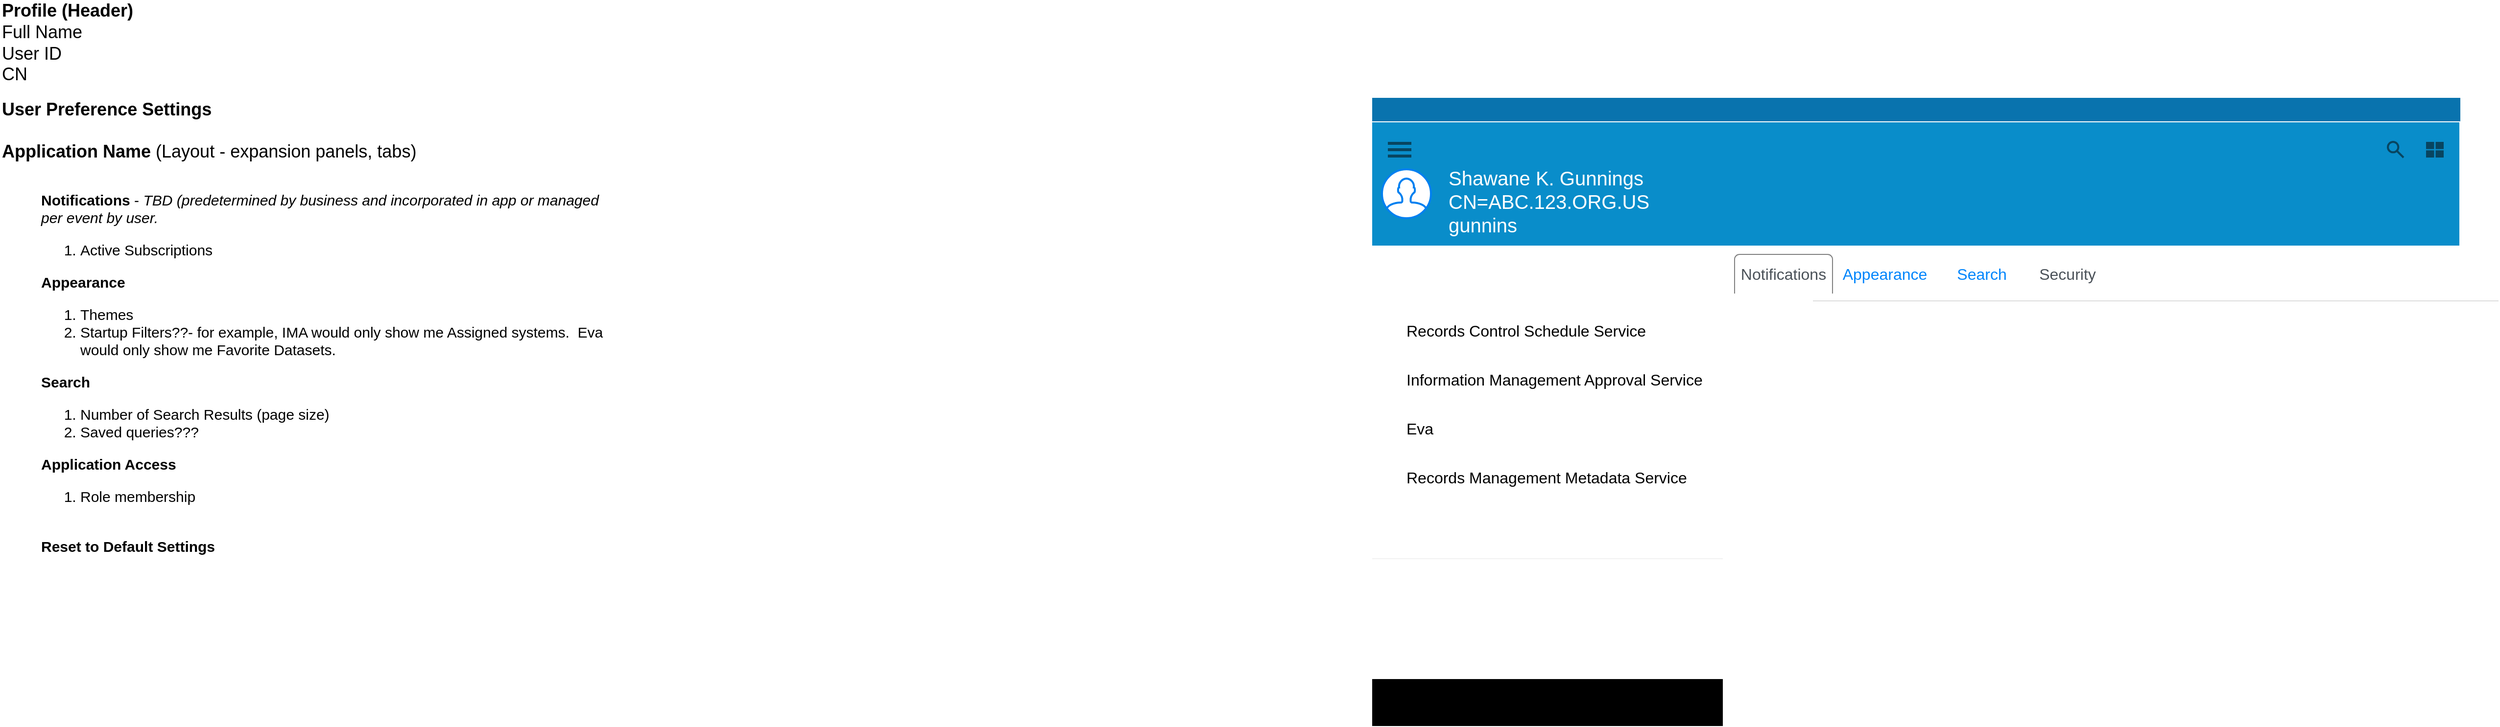 <mxfile version="14.6.0" type="github" pages="7">
  <diagram id="WPIGd1P5IR4SWYrxd255" name="Thoughts">
    <mxGraphModel dx="1422" dy="1267" grid="0" gridSize="10" guides="1" tooltips="1" connect="1" arrows="1" fold="1" page="0" pageScale="1" pageWidth="1400" pageHeight="1700" math="0" shadow="0">
      <root>
        <mxCell id="0" />
        <mxCell id="1" parent="0" />
        <mxCell id="TodJVUwYOGqo_OfT06sR-1" value="&lt;span style=&quot;font-size: 18px&quot;&gt;&lt;b&gt;Profile (Header)&lt;/b&gt;&lt;/span&gt;&lt;br&gt;&lt;span style=&quot;font-size: 18px&quot;&gt;Full Name&lt;/span&gt;&lt;br&gt;&lt;span style=&quot;font-size: 18px&quot;&gt;User ID&lt;/span&gt;&lt;br&gt;&lt;span style=&quot;font-size: 18px&quot;&gt;CN&amp;nbsp;&amp;nbsp;&lt;br&gt;&lt;/span&gt;&lt;br&gt;&lt;b&gt;&lt;font style=&quot;font-size: 18px&quot;&gt;User Preference Settings&lt;/font&gt;&lt;/b&gt;&lt;font size=&quot;1&quot;&gt;&lt;b style=&quot;font-size: 18px&quot;&gt;&lt;br&gt;&lt;br&gt;Application Name &lt;/b&gt;&lt;span style=&quot;font-size: 18px&quot;&gt;(Layout - expansion panels, tabs)&lt;br&gt;&lt;/span&gt;&lt;/font&gt;&lt;font&gt;&lt;br&gt;&lt;br&gt;&lt;/font&gt;&lt;blockquote style=&quot;margin: 0px 0px 0px 40px ; border: none ; padding: 0px ; font-size: 15px&quot;&gt;&lt;font style=&quot;font-size: 15px&quot;&gt;&lt;b&gt;Notifications&lt;/b&gt; - &lt;i&gt;TBD (predetermined by business and incorporated in app or managed per event by user.&lt;/i&gt;&lt;/font&gt;&lt;/blockquote&gt;&lt;blockquote style=&quot;margin: 0px 0px 0px 40px ; border: none ; padding: 0px ; font-size: 15px&quot;&gt;&lt;font style=&quot;font-size: 15px&quot;&gt;&lt;font style=&quot;font-size: 15px&quot;&gt;&lt;ol&gt;&lt;li&gt;&lt;span&gt;Active Subscriptions&lt;/span&gt;&lt;/li&gt;&lt;/ol&gt;&lt;/font&gt;&lt;font style=&quot;font-size: 15px&quot;&gt;&lt;b&gt;Appearance&lt;/b&gt;&lt;/font&gt;&lt;/font&gt;&lt;/blockquote&gt;&lt;font style=&quot;font-size: 15px&quot;&gt;&lt;font style=&quot;font-size: 15px&quot;&gt;&lt;ol&gt;&lt;ol&gt;&lt;li&gt;&lt;font style=&quot;font-size: 15px&quot;&gt;Themes&lt;/font&gt;&lt;/li&gt;&lt;li&gt;&lt;font style=&quot;font-size: 15px&quot;&gt;Startup Filters??- for example, IMA would only show me Assigned systems.&amp;nbsp; Eva would only show me Favorite Datasets.&lt;/font&gt;&lt;/li&gt;&lt;/ol&gt;&lt;/ol&gt;&lt;/font&gt;&lt;/font&gt;&lt;blockquote style=&quot;margin: 0px 0px 0px 40px ; border: none ; padding: 0px ; font-size: 15px&quot;&gt;&lt;font style=&quot;font-size: 15px&quot;&gt;&lt;font style=&quot;font-size: 15px&quot;&gt;&lt;div&gt;&lt;b&gt;Search&lt;/b&gt;&lt;/div&gt;&lt;/font&gt;&lt;/font&gt;&lt;/blockquote&gt;&lt;div style=&quot;font-size: 15px&quot;&gt;&lt;ol&gt;&lt;ol&gt;&lt;li&gt;&lt;font style=&quot;font-size: 15px&quot;&gt;Number of Search Results (page size)&lt;/font&gt;&lt;/li&gt;&lt;li&gt;&lt;font style=&quot;font-size: 15px&quot;&gt;Saved queries???&lt;/font&gt;&lt;/li&gt;&lt;/ol&gt;&lt;/ol&gt;&lt;/div&gt;&lt;blockquote style=&quot;margin: 0px 0px 0px 40px ; border: none ; padding: 0px ; font-size: 15px&quot;&gt;&lt;font style=&quot;font-size: 15px&quot;&gt;&lt;font style=&quot;font-size: 15px&quot;&gt;&lt;b&gt;Application Access&lt;/b&gt;&lt;/font&gt;&lt;/font&gt;&lt;/blockquote&gt;&lt;div style=&quot;font-size: 15px&quot;&gt;&lt;ol&gt;&lt;ol&gt;&lt;li&gt;&lt;font style=&quot;font-size: 15px&quot;&gt;Role membership&lt;/font&gt;&lt;/li&gt;&lt;/ol&gt;&lt;/ol&gt;&lt;div&gt;&lt;font style=&quot;font-size: 15px&quot;&gt;&lt;br&gt;&lt;/font&gt;&lt;/div&gt;&lt;/div&gt;&lt;blockquote style=&quot;margin: 0px 0px 0px 40px ; border: none ; padding: 0px ; font-size: 15px&quot;&gt;&lt;div&gt;&lt;b&gt;&lt;font style=&quot;font-size: 15px&quot;&gt;Reset to Default Settings&lt;/font&gt;&lt;/b&gt;&lt;/div&gt;&lt;/blockquote&gt;&lt;font style=&quot;font-size: 15px&quot;&gt;&lt;span&gt;&lt;br&gt;&lt;/span&gt;&lt;/font&gt;" style="text;html=1;strokeColor=none;fillColor=none;align=left;verticalAlign=middle;whiteSpace=wrap;rounded=0;" parent="1" vertex="1">
          <mxGeometry x="40" y="77" width="636" height="201" as="geometry" />
        </mxCell>
        <mxCell id="aZ1q8WLzLSEbGg7G-zQn-20" value="" style="dashed=0;shape=rect;fillColor=#ffffff;strokeColor=none;align=left;" parent="1" vertex="1">
          <mxGeometry x="1441" y="-15" width="358" height="642" as="geometry" />
        </mxCell>
        <mxCell id="aZ1q8WLzLSEbGg7G-zQn-21" value="" style="dashed=0;shape=rect;align=right;fillColor=#0973AE;strokeColor=none;fontColor=#FFFFFF;spacingRight=4;spacingTop=1;fontStyle=0;fontSize=13;resizeWidth=1;" parent="aZ1q8WLzLSEbGg7G-zQn-20" vertex="1">
          <mxGeometry width="358" height="24" relative="1" as="geometry" />
        </mxCell>
        <mxCell id="aZ1q8WLzLSEbGg7G-zQn-22" value="" style="dashed=0;shape=rect;strokeColor=none;fillColor=#098DCA;resizeWidth=1;" parent="aZ1q8WLzLSEbGg7G-zQn-20" vertex="1">
          <mxGeometry width="1110" height="126" relative="1" as="geometry">
            <mxPoint y="25" as="offset" />
          </mxGeometry>
        </mxCell>
        <mxCell id="aZ1q8WLzLSEbGg7G-zQn-23" value="" style="dashed=0;shape=mxgraph.gmdl.preferences;strokeColor=none;fillColor=#084560;" parent="aZ1q8WLzLSEbGg7G-zQn-22" vertex="1">
          <mxGeometry width="24" height="16" relative="1" as="geometry">
            <mxPoint x="16" y="20" as="offset" />
          </mxGeometry>
        </mxCell>
        <mxCell id="aZ1q8WLzLSEbGg7G-zQn-24" value="Shawane K. Gunnings&#xa;CN=ABC.123.ORG.US&#xa;gunnins" style="text;fontSize=20;fontColor=#FFFFFF;spacingTop=-3;verticalAlign=middle;resizeWidth=1;align=left;spacingLeft=72;" parent="aZ1q8WLzLSEbGg7G-zQn-22" vertex="1">
          <mxGeometry width="1110" height="24" relative="1" as="geometry">
            <mxPoint x="4" y="69" as="offset" />
          </mxGeometry>
        </mxCell>
        <mxCell id="aZ1q8WLzLSEbGg7G-zQn-25" value="" style="dashed=0;shape=mxgraph.gmdl.search;strokeColor=#084560;fillColor=none;strokeWidth=2;" parent="aZ1q8WLzLSEbGg7G-zQn-22" vertex="1">
          <mxGeometry x="1" width="16" height="16" relative="1" as="geometry">
            <mxPoint x="-73" y="20" as="offset" />
          </mxGeometry>
        </mxCell>
        <mxCell id="aZ1q8WLzLSEbGg7G-zQn-26" value="" style="dashed=0;shape=mxgraph.gmdl.rects;strokeColor=none;fillColor=#084560;" parent="aZ1q8WLzLSEbGg7G-zQn-22" vertex="1">
          <mxGeometry x="1" width="18" height="16" relative="1" as="geometry">
            <mxPoint x="-34" y="20" as="offset" />
          </mxGeometry>
        </mxCell>
        <mxCell id="aZ1q8WLzLSEbGg7G-zQn-27" value="" style="html=1;verticalLabelPosition=bottom;align=center;labelBackgroundColor=#ffffff;verticalAlign=top;strokeWidth=2;strokeColor=#0080F0;shadow=0;dashed=0;shape=mxgraph.ios7.icons.user;fontSize=16;fillColor=#FFFFFF;" parent="aZ1q8WLzLSEbGg7G-zQn-22" vertex="1">
          <mxGeometry x="10" y="48" width="50" height="50" as="geometry" />
        </mxCell>
        <mxCell id="aZ1q8WLzLSEbGg7G-zQn-28" value="" style="dashed=0;shape=rect;strokeColor=none;fillColor=#ffffff;resizeWidth=1;fontSize=16;fontColor=#000000;verticalAlign=middle;align=left;spacingLeft=72;" parent="aZ1q8WLzLSEbGg7G-zQn-20" vertex="1">
          <mxGeometry width="358" height="48" relative="1" as="geometry">
            <mxPoint y="360" as="offset" />
          </mxGeometry>
        </mxCell>
        <mxCell id="aZ1q8WLzLSEbGg7G-zQn-29" value="Records Control Schedule Service" style="dashed=0;shape=rect;strokeColor=none;fillColor=#ffffff;resizeWidth=1;fontSize=16;fontColor=#000000;verticalAlign=middle;align=left;spacingLeft=72;" parent="aZ1q8WLzLSEbGg7G-zQn-20" vertex="1">
          <mxGeometry width="358" height="48" relative="1" as="geometry">
            <mxPoint x="-39" y="213" as="offset" />
          </mxGeometry>
        </mxCell>
        <mxCell id="aZ1q8WLzLSEbGg7G-zQn-30" value="Information Management Approval Service" style="dashed=0;shape=rect;strokeColor=none;fillColor=#ffffff;resizeWidth=1;fontSize=16;fontColor=#000000;verticalAlign=middle;align=left;spacingLeft=72;" parent="aZ1q8WLzLSEbGg7G-zQn-20" vertex="1">
          <mxGeometry width="358" height="48" relative="1" as="geometry">
            <mxPoint x="-39" y="263" as="offset" />
          </mxGeometry>
        </mxCell>
        <mxCell id="aZ1q8WLzLSEbGg7G-zQn-31" value="" style="shape=line;strokeColor=#bbbbbb;strokeWidth=1;opacity=20;resizeWidth=1;" parent="aZ1q8WLzLSEbGg7G-zQn-20" vertex="1">
          <mxGeometry width="358" height="8" relative="1" as="geometry">
            <mxPoint y="467" as="offset" />
          </mxGeometry>
        </mxCell>
        <mxCell id="aZ1q8WLzLSEbGg7G-zQn-32" value="Eva" style="dashed=0;shape=rect;strokeColor=none;fillColor=#ffffff;resizeWidth=1;fontSize=16;fontColor=#000000;verticalAlign=middle;align=left;spacingLeft=72;" parent="aZ1q8WLzLSEbGg7G-zQn-20" vertex="1">
          <mxGeometry width="358" height="48" relative="1" as="geometry">
            <mxPoint x="-39" y="313" as="offset" />
          </mxGeometry>
        </mxCell>
        <mxCell id="aZ1q8WLzLSEbGg7G-zQn-33" value="Records Management Metadata Service" style="dashed=0;shape=rect;strokeColor=none;fillColor=#ffffff;resizeWidth=1;fontSize=16;fontColor=#000000;verticalAlign=middle;align=left;spacingLeft=72;" parent="aZ1q8WLzLSEbGg7G-zQn-20" vertex="1">
          <mxGeometry width="358" height="48" relative="1" as="geometry">
            <mxPoint x="-39" y="363" as="offset" />
          </mxGeometry>
        </mxCell>
        <mxCell id="aZ1q8WLzLSEbGg7G-zQn-34" value="" style="dashed=0;shape=rect;strokeColor=none;fillColor=#000000;resizeWidth=1;" parent="aZ1q8WLzLSEbGg7G-zQn-20" vertex="1">
          <mxGeometry y="1" width="358" height="48" relative="1" as="geometry">
            <mxPoint y="-48" as="offset" />
          </mxGeometry>
        </mxCell>
        <mxCell id="aZ1q8WLzLSEbGg7G-zQn-35" value="Notifications" style="html=1;shadow=0;dashed=0;shape=mxgraph.bootstrap.tabTop;fillColor=#ffffff;rSize=5;perimeter=none;whiteSpace=wrap;resizeWidth=1;align=center;spacing=20;fontSize=16;fontColor=#4B5259;strokeColor=#808080;" parent="1" vertex="1">
          <mxGeometry x="1811" y="145" width="100" height="40" as="geometry" />
        </mxCell>
        <mxCell id="aZ1q8WLzLSEbGg7G-zQn-36" value="Appearance" style="strokeColor=none;fillColor=none;rSize=5;perimeter=none;whiteSpace=wrap;resizeWidth=1;align=center;spacing=20;fontSize=16;fontColor=#0085FC;" parent="1" vertex="1">
          <mxGeometry x="1912" y="145" width="105" height="40" as="geometry" />
        </mxCell>
        <mxCell id="aZ1q8WLzLSEbGg7G-zQn-37" value="Search" style="strokeColor=none;fillColor=none;rSize=5;perimeter=none;whiteSpace=wrap;resizeWidth=1;align=center;spacing=20;fontSize=16;fontColor=#0085FC;" parent="1" vertex="1">
          <mxGeometry x="1981" y="145" width="165" height="40" as="geometry" />
        </mxCell>
        <mxCell id="aZ1q8WLzLSEbGg7G-zQn-38" value="Security" style="strokeColor=none;fillColor=none;rSize=5;perimeter=none;whiteSpace=wrap;resizeWidth=1;align=center;spacing=20;fontSize=16;fontColor=#0085FC;fontColor=#4B5259;" parent="1" vertex="1">
          <mxGeometry x="2036" y="145" width="230" height="40" as="geometry" />
        </mxCell>
        <mxCell id="aZ1q8WLzLSEbGg7G-zQn-39" value="" style="shape=line;strokeColor=#dddddd;fillColor=#098DCA;fontSize=19;align=left;" parent="1" vertex="1">
          <mxGeometry x="1891" y="180" width="700" height="25" as="geometry" />
        </mxCell>
        <mxCell id="aZ1q8WLzLSEbGg7G-zQn-40" value="" style="dashed=0;shape=rect;align=right;fillColor=#0973AE;strokeColor=none;fontColor=#FFFFFF;spacingRight=4;spacingTop=1;fontStyle=0;fontSize=13;resizeWidth=1;" parent="1" vertex="1">
          <mxGeometry x="1799" y="-15" width="753" height="24" as="geometry" />
        </mxCell>
      </root>
    </mxGraphModel>
  </diagram>
  <diagram id="Ci-KUppHpWli5AUrjNx9" name="Architecture">
    <mxGraphModel dx="1422" dy="867" grid="1" gridSize="10" guides="1" tooltips="1" connect="1" arrows="1" fold="1" page="1" pageScale="1" pageWidth="850" pageHeight="1100" math="0" shadow="0">
      <root>
        <mxCell id="VY8nb7vk4mJv3gRdGADC-0" />
        <mxCell id="VY8nb7vk4mJv3gRdGADC-1" parent="VY8nb7vk4mJv3gRdGADC-0" />
        <mxCell id="qGgDk5zAEnWU75O2WU7B-2" style="edgeStyle=orthogonalEdgeStyle;orthogonalLoop=1;jettySize=auto;html=1;exitX=0.5;exitY=1;exitDx=0;exitDy=0;entryX=0.5;entryY=0;entryDx=0;entryDy=0;entryPerimeter=0;" parent="VY8nb7vk4mJv3gRdGADC-1" source="qGgDk5zAEnWU75O2WU7B-0" target="qGgDk5zAEnWU75O2WU7B-1" edge="1">
          <mxGeometry relative="1" as="geometry" />
        </mxCell>
        <mxCell id="qGgDk5zAEnWU75O2WU7B-0" value="User Preferences Service" style="whiteSpace=wrap;html=1;rounded=1;" parent="VY8nb7vk4mJv3gRdGADC-1" vertex="1">
          <mxGeometry x="360" y="360" width="120" height="60" as="geometry" />
        </mxCell>
        <mxCell id="qGgDk5zAEnWU75O2WU7B-1" value="Data Store" style="shape=cylinder3;whiteSpace=wrap;html=1;boundedLbl=1;backgroundOutline=1;size=15;rounded=1;" parent="VY8nb7vk4mJv3gRdGADC-1" vertex="1">
          <mxGeometry x="377.5" y="470" width="85" height="80" as="geometry" />
        </mxCell>
        <mxCell id="qGgDk5zAEnWU75O2WU7B-3" value="Preferences&lt;br&gt;Ref. Table" style="shape=cylinder3;whiteSpace=wrap;html=1;boundedLbl=1;backgroundOutline=1;size=15;rounded=1;" parent="VY8nb7vk4mJv3gRdGADC-1" vertex="1">
          <mxGeometry x="425" y="530" width="80" height="80" as="geometry" />
        </mxCell>
        <mxCell id="LrxhOTZgHoH9DRN8pekN-0" style="edgeStyle=orthogonalEdgeStyle;orthogonalLoop=1;jettySize=auto;html=1;exitX=0.5;exitY=1;exitDx=0;exitDy=0;entryX=0.5;entryY=0;entryDx=0;entryDy=0;" parent="VY8nb7vk4mJv3gRdGADC-1" source="vqTy2em8RQt9_1sOaonX-0" target="qGgDk5zAEnWU75O2WU7B-0" edge="1">
          <mxGeometry relative="1" as="geometry" />
        </mxCell>
        <mxCell id="vqTy2em8RQt9_1sOaonX-0" value="User from EVA" style="whiteSpace=wrap;html=1;rounded=1;" parent="VY8nb7vk4mJv3gRdGADC-1" vertex="1">
          <mxGeometry x="110" y="130" width="120" height="60" as="geometry" />
        </mxCell>
        <mxCell id="LrxhOTZgHoH9DRN8pekN-1" style="edgeStyle=orthogonalEdgeStyle;orthogonalLoop=1;jettySize=auto;html=1;exitX=0.5;exitY=1;exitDx=0;exitDy=0;entryX=0.5;entryY=0;entryDx=0;entryDy=0;" parent="VY8nb7vk4mJv3gRdGADC-1" source="vqTy2em8RQt9_1sOaonX-1" target="qGgDk5zAEnWU75O2WU7B-0" edge="1">
          <mxGeometry relative="1" as="geometry" />
        </mxCell>
        <mxCell id="vqTy2em8RQt9_1sOaonX-1" value="User from iServices" style="whiteSpace=wrap;html=1;rounded=1;" parent="VY8nb7vk4mJv3gRdGADC-1" vertex="1">
          <mxGeometry x="270" y="130" width="120" height="60" as="geometry" />
        </mxCell>
        <mxCell id="LrxhOTZgHoH9DRN8pekN-2" style="edgeStyle=orthogonalEdgeStyle;orthogonalLoop=1;jettySize=auto;html=1;exitX=0.5;exitY=1;exitDx=0;exitDy=0;" parent="VY8nb7vk4mJv3gRdGADC-1" source="vqTy2em8RQt9_1sOaonX-2" edge="1">
          <mxGeometry relative="1" as="geometry">
            <mxPoint x="420" y="360" as="targetPoint" />
          </mxGeometry>
        </mxCell>
        <mxCell id="vqTy2em8RQt9_1sOaonX-2" value="User from IMAP" style="whiteSpace=wrap;html=1;rounded=1;" parent="VY8nb7vk4mJv3gRdGADC-1" vertex="1">
          <mxGeometry x="430" y="130" width="120" height="60" as="geometry" />
        </mxCell>
        <mxCell id="LrxhOTZgHoH9DRN8pekN-3" style="edgeStyle=orthogonalEdgeStyle;orthogonalLoop=1;jettySize=auto;html=1;exitX=0.5;exitY=1;exitDx=0;exitDy=0;entryX=0.5;entryY=0;entryDx=0;entryDy=0;" parent="VY8nb7vk4mJv3gRdGADC-1" source="vqTy2em8RQt9_1sOaonX-3" target="qGgDk5zAEnWU75O2WU7B-0" edge="1">
          <mxGeometry relative="1" as="geometry" />
        </mxCell>
        <mxCell id="vqTy2em8RQt9_1sOaonX-3" value="User from System XYZ" style="whiteSpace=wrap;html=1;rounded=1;" parent="VY8nb7vk4mJv3gRdGADC-1" vertex="1">
          <mxGeometry x="590" y="130" width="120" height="60" as="geometry" />
        </mxCell>
        <mxCell id="vqTy2em8RQt9_1sOaonX-4" value="" style="endArrow=none;dashed=1;html=1;dashPattern=1 3;strokeWidth=2;" parent="VY8nb7vk4mJv3gRdGADC-1" edge="1">
          <mxGeometry width="50" height="50" relative="1" as="geometry">
            <mxPoint x="750" y="159.5" as="sourcePoint" />
            <mxPoint x="770" y="159.5" as="targetPoint" />
            <Array as="points">
              <mxPoint x="750" y="159.5" />
            </Array>
          </mxGeometry>
        </mxCell>
        <mxCell id="LrxhOTZgHoH9DRN8pekN-4" value="Actor" style="shape=umlActor;verticalLabelPosition=bottom;verticalAlign=top;html=1;outlineConnect=0;rounded=1;" parent="VY8nb7vk4mJv3gRdGADC-1" vertex="1">
          <mxGeometry x="155" y="50" width="30" height="60" as="geometry" />
        </mxCell>
        <mxCell id="LrxhOTZgHoH9DRN8pekN-5" value="Actor" style="shape=umlActor;verticalLabelPosition=bottom;verticalAlign=top;html=1;outlineConnect=0;rounded=1;" parent="VY8nb7vk4mJv3gRdGADC-1" vertex="1">
          <mxGeometry x="315" y="50" width="30" height="60" as="geometry" />
        </mxCell>
        <mxCell id="LrxhOTZgHoH9DRN8pekN-6" value="Actor" style="shape=umlActor;verticalLabelPosition=bottom;verticalAlign=top;html=1;outlineConnect=0;rounded=1;" parent="VY8nb7vk4mJv3gRdGADC-1" vertex="1">
          <mxGeometry x="475" y="50" width="30" height="60" as="geometry" />
        </mxCell>
        <mxCell id="LrxhOTZgHoH9DRN8pekN-7" value="Actor" style="shape=umlActor;verticalLabelPosition=bottom;verticalAlign=top;html=1;outlineConnect=0;rounded=1;" parent="VY8nb7vk4mJv3gRdGADC-1" vertex="1">
          <mxGeometry x="635" y="50" width="30" height="60" as="geometry" />
        </mxCell>
      </root>
    </mxGraphModel>
  </diagram>
  <diagram id="c-pq-P9C3NjCLbPgYxZJ" name="UI">
    <mxGraphModel dx="1822" dy="1667" grid="0" gridSize="10" guides="1" tooltips="1" connect="1" arrows="1" fold="1" page="0" pageScale="1" pageWidth="850" pageHeight="1100" math="0" shadow="0">
      <root>
        <mxCell id="x1KOT9eZgWGOnSstURv7-0" />
        <mxCell id="x1KOT9eZgWGOnSstURv7-1" parent="x1KOT9eZgWGOnSstURv7-0" />
        <mxCell id="x1KOT9eZgWGOnSstURv7-20" value="" style="dashed=0;shape=rect;align=right;strokeColor=none;fontColor=#FFFFFF;spacingRight=4;spacingTop=1;fontStyle=0;fontSize=13;resizeWidth=1;fillColor=#0288D1;" parent="x1KOT9eZgWGOnSstURv7-1" vertex="1">
          <mxGeometry x="348" y="-427" width="948" height="24" as="geometry" />
        </mxCell>
        <mxCell id="PmxasoBRtZljh9Jv_qV9-0" value="Search" style="text;html=1;strokeColor=none;fillColor=none;align=center;verticalAlign=middle;whiteSpace=wrap;rounded=0;fontFamily=Helvetica;fontSize=21;" parent="x1KOT9eZgWGOnSstURv7-1" vertex="1">
          <mxGeometry x="615" y="1492" width="40" height="20" as="geometry" />
        </mxCell>
        <mxCell id="PmxasoBRtZljh9Jv_qV9-1" value="Appearance&amp;nbsp;" style="text;html=1;strokeColor=none;fillColor=none;align=center;verticalAlign=middle;whiteSpace=wrap;rounded=0;fontFamily=Helvetica;fontSize=21;fontStyle=1;fontColor=#0288D1;" parent="x1KOT9eZgWGOnSstURv7-1" vertex="1">
          <mxGeometry x="457" y="1492" width="40" height="20" as="geometry" />
        </mxCell>
        <mxCell id="PmxasoBRtZljh9Jv_qV9-2" value="Access" style="text;html=1;strokeColor=none;fillColor=none;align=center;verticalAlign=middle;whiteSpace=wrap;rounded=0;fontFamily=Helvetica;fontSize=21;" parent="x1KOT9eZgWGOnSstURv7-1" vertex="1">
          <mxGeometry x="751" y="1492" width="40" height="20" as="geometry" />
        </mxCell>
        <mxCell id="PmxasoBRtZljh9Jv_qV9-3" value="Show only active schedules" style="html=1;shadow=0;dashed=0;shape=mxgraph.atlassian.checkbox_2;strokeColor=none;align=left;verticalAlign=middle;fontStyle=0;fontSize=20;labelPosition=right;verticalLabelPosition=middle;spacingLeft=10;fillColor=#0288D1;" parent="x1KOT9eZgWGOnSstURv7-1" vertex="1">
          <mxGeometry x="411.5" y="1586" width="36" height="34" as="geometry" />
        </mxCell>
        <mxCell id="PmxasoBRtZljh9Jv_qV9-6" value="Save my column order" style="html=1;shadow=0;dashed=0;shape=mxgraph.atlassian.checkbox_2;strokeColor=none;align=left;verticalAlign=middle;fontStyle=0;fontSize=20;labelPosition=right;verticalLabelPosition=middle;spacingLeft=10;fillColor=#0288D1;" parent="x1KOT9eZgWGOnSstURv7-1" vertex="1">
          <mxGeometry x="414.5" y="1655" width="36" height="34" as="geometry" />
        </mxCell>
        <mxCell id="x1KOT9eZgWGOnSstURv7-2" value="" style="shape=rect;fillColor=#ffffff;align=right;labelPosition=left;verticalLabelPosition=middle;verticalAlign=middle;strokeColor=#B3B3B3;" parent="x1KOT9eZgWGOnSstURv7-1" vertex="1">
          <mxGeometry x="-82" y="-427" width="445" height="669" as="geometry" />
        </mxCell>
        <mxCell id="BkGlsNxl47I5mN97nsxy-0" value="" style="rounded=0;whiteSpace=wrap;html=1;fontFamily=Helvetica;fontSize=18;fontColor=#333333;strokeColor=#999999;fillColor=#DEDEDE;" parent="x1KOT9eZgWGOnSstURv7-2" vertex="1">
          <mxGeometry x="12.5" y="178" width="420" height="60" as="geometry" />
        </mxCell>
        <mxCell id="x1KOT9eZgWGOnSstURv7-3" value="" style="dashed=0;shape=rect;align=right;strokeColor=none;fontColor=#FFFFFF;spacingRight=4;spacingTop=1;fontStyle=0;fontSize=13;resizeWidth=1;fillColor=#0288D1;" parent="x1KOT9eZgWGOnSstURv7-2" vertex="1">
          <mxGeometry width="445.0" height="24" relative="1" as="geometry" />
        </mxCell>
        <mxCell id="x1KOT9eZgWGOnSstURv7-4" value="" style="dashed=0;shape=rect;strokeColor=none;resizeWidth=1;fillColor=#03A9F4;" parent="x1KOT9eZgWGOnSstURv7-2" vertex="1">
          <mxGeometry width="1379.749" height="126" relative="1" as="geometry">
            <mxPoint y="25" as="offset" />
          </mxGeometry>
        </mxCell>
        <mxCell id="x1KOT9eZgWGOnSstURv7-5" value="Shawane K. Gunnings&#xa;CN=ABC.123.ORG.US&#xa;gunnins" style="text;fontSize=20;fontColor=#FFFFFF;spacingTop=-3;verticalAlign=middle;resizeWidth=1;align=left;spacingLeft=72;" parent="x1KOT9eZgWGOnSstURv7-4" vertex="1">
          <mxGeometry width="1379.749" height="24" relative="1" as="geometry">
            <mxPoint x="30820" y="165" as="offset" />
          </mxGeometry>
        </mxCell>
        <mxCell id="x1KOT9eZgWGOnSstURv7-6" value="" style="dashed=0;shape=mxgraph.gmdl.search;strokeColor=#084560;fillColor=none;strokeWidth=2;" parent="x1KOT9eZgWGOnSstURv7-4" vertex="1">
          <mxGeometry x="1" width="16" height="16" relative="1" as="geometry">
            <mxPoint x="-73" y="20" as="offset" />
          </mxGeometry>
        </mxCell>
        <mxCell id="x1KOT9eZgWGOnSstURv7-7" value="" style="dashed=0;shape=mxgraph.gmdl.rects;strokeColor=none;fillColor=#084560;" parent="x1KOT9eZgWGOnSstURv7-4" vertex="1">
          <mxGeometry x="1" width="18" height="16" relative="1" as="geometry">
            <mxPoint x="-34" y="20" as="offset" />
          </mxGeometry>
        </mxCell>
        <mxCell id="x1KOT9eZgWGOnSstURv7-8" value="" style="html=1;verticalLabelPosition=bottom;align=center;labelBackgroundColor=#ffffff;verticalAlign=top;strokeWidth=2;shadow=0;dashed=0;shape=mxgraph.ios7.icons.user;fontSize=16;fillColor=#FFFFFF;strokeColor=#098dca;" parent="x1KOT9eZgWGOnSstURv7-4" vertex="1">
          <mxGeometry x="19" y="32" width="57.43" height="55" as="geometry" />
        </mxCell>
        <mxCell id="x1KOT9eZgWGOnSstURv7-9" value="&lt;span style=&quot;background-color: rgb(3 , 169 , 244)&quot;&gt;&lt;b&gt;&lt;span style=&quot;color: rgb(255 , 255 , 255) ; font-family: &amp;#34;helvetica&amp;#34; ; font-size: 20px ; font-style: normal ; letter-spacing: normal ; text-align: left ; text-indent: 0px ; text-transform: none ; word-spacing: 0px ; display: inline ; float: none&quot;&gt;Shawane K. Gunnings&lt;/span&gt;&lt;br style=&quot;padding: 0px ; margin: 0px ; color: rgb(255 , 255 , 255) ; font-family: &amp;#34;helvetica&amp;#34; ; font-size: 20px ; font-style: normal ; letter-spacing: normal ; text-align: left ; text-indent: 0px ; text-transform: none ; word-spacing: 0px&quot;&gt;&lt;/b&gt;&lt;br&gt;&lt;/span&gt;" style="text;whiteSpace=wrap;html=1;" parent="x1KOT9eZgWGOnSstURv7-4" vertex="1">
          <mxGeometry x="91.003" y="42" width="279.679" height="65" as="geometry" />
        </mxCell>
        <mxCell id="x1KOT9eZgWGOnSstURv7-10" value="Records Control Schedule Service" style="dashed=0;shape=rect;strokeColor=none;fillColor=#ffffff;resizeWidth=1;fontSize=18;verticalAlign=middle;align=center;spacingLeft=72;labelPosition=center;verticalLabelPosition=middle;fontStyle=0;fontFamily=Helvetica;" parent="x1KOT9eZgWGOnSstURv7-2" vertex="1">
          <mxGeometry width="316.1" height="48" relative="1" as="geometry">
            <mxPoint x="17.15" y="248" as="offset" />
          </mxGeometry>
        </mxCell>
        <mxCell id="x1KOT9eZgWGOnSstURv7-11" value="Information Management Approval Service" style="dashed=0;shape=rect;strokeColor=none;fillColor=#ffffff;resizeWidth=1;fontSize=18;verticalAlign=middle;align=left;spacingLeft=72;fontStyle=0" parent="x1KOT9eZgWGOnSstURv7-2" vertex="1">
          <mxGeometry width="213" height="48" relative="1" as="geometry">
            <mxPoint x="-5.773e-15" y="324" as="offset" />
          </mxGeometry>
        </mxCell>
        <mxCell id="x1KOT9eZgWGOnSstURv7-12" value="Eva" style="dashed=0;shape=rect;strokeColor=none;fillColor=#ffffff;resizeWidth=1;fontSize=18;verticalAlign=middle;align=left;spacingLeft=72;fontStyle=0" parent="x1KOT9eZgWGOnSstURv7-2" vertex="1">
          <mxGeometry width="377.975" height="48" relative="1" as="geometry">
            <mxPoint y="399" as="offset" />
          </mxGeometry>
        </mxCell>
        <mxCell id="x1KOT9eZgWGOnSstURv7-13" value="Records Management Metadata Service" style="dashed=0;shape=rect;strokeColor=none;fillColor=#ffffff;resizeWidth=1;fontSize=18;verticalAlign=middle;align=center;spacingLeft=72;fontStyle=0" parent="x1KOT9eZgWGOnSstURv7-2" vertex="1">
          <mxGeometry width="374.88" height="42" relative="1" as="geometry">
            <mxPoint x="12.15" y="468" as="offset" />
          </mxGeometry>
        </mxCell>
        <mxCell id="x1KOT9eZgWGOnSstURv7-14" value="" style="dashed=0;shape=rect;strokeColor=none;fillColor=#000000;resizeWidth=1;" parent="x1KOT9eZgWGOnSstURv7-2" vertex="1">
          <mxGeometry y="1" width="445.0" height="48" relative="1" as="geometry">
            <mxPoint y="-48" as="offset" />
          </mxGeometry>
        </mxCell>
        <mxCell id="PmxasoBRtZljh9Jv_qV9-7" value="Global Preferences" style="dashed=0;shape=rect;strokeColor=none;resizeWidth=1;fontSize=18;verticalAlign=middle;align=left;spacingLeft=72;labelPosition=center;verticalLabelPosition=middle;fontStyle=1;fontFamily=Helvetica;fillColor=none;" parent="x1KOT9eZgWGOnSstURv7-2" vertex="1">
          <mxGeometry x="6.0" y="185" width="316.1" height="48" as="geometry" />
        </mxCell>
        <mxCell id="e2miAZ4wuKYkb5Z96vUY-1" value="" style="html=1;shadow=0;dashed=0;shape=mxgraph.bootstrap.radioButton2;labelPosition=right;verticalLabelPosition=middle;align=left;verticalAlign=middle;gradientColor=#DEDEDE;checked=0;spacing=5;checkedFill=#0085FC;checkedStroke=#ffffff;fontSize=16;fillColor=#FFFFFF;" parent="x1KOT9eZgWGOnSstURv7-1" vertex="1">
          <mxGeometry x="440" y="-114.62" width="10" height="10" as="geometry" />
        </mxCell>
        <mxCell id="e2miAZ4wuKYkb5Z96vUY-2" value="Default" style="text;html=1;strokeColor=none;fillColor=none;align=center;verticalAlign=middle;whiteSpace=wrap;rounded=0;fontSize=14;fontColor=#999999;" parent="x1KOT9eZgWGOnSstURv7-1" vertex="1">
          <mxGeometry x="483" y="-62.87" width="40" height="20" as="geometry" />
        </mxCell>
        <mxCell id="e2miAZ4wuKYkb5Z96vUY-4" value="" style="shape=rect;fillColor=#ffffff;strokeColor=#eeeeee;shadow=1;aspect=fixed;fontSize=16;align=left;" parent="x1KOT9eZgWGOnSstURv7-1" vertex="1">
          <mxGeometry x="666" y="-142.12" width="41" height="60.5" as="geometry" />
        </mxCell>
        <mxCell id="e2miAZ4wuKYkb5Z96vUY-5" value="" style="shape=rect;fontColor=#ffffff;strokeColor=none;align=center;spacing=0;fontSize=58;verticalAlign=middle;spacingBottom=10;spacingLeft=34;fillColor=#FF8000;" parent="e2miAZ4wuKYkb5Z96vUY-4" vertex="1">
          <mxGeometry width="41" height="12.0" as="geometry" />
        </mxCell>
        <mxCell id="e2miAZ4wuKYkb5Z96vUY-25" value="" style="shape=rect;fillColor=#ffffff;strokeColor=#eeeeee;shadow=1;aspect=fixed;fontSize=16;align=left;" parent="x1KOT9eZgWGOnSstURv7-1" vertex="1">
          <mxGeometry x="482" y="-139.87" width="41" height="60.5" as="geometry" />
        </mxCell>
        <mxCell id="e2miAZ4wuKYkb5Z96vUY-26" value="" style="shape=rect;fontColor=#ffffff;strokeColor=none;align=center;spacing=0;fontSize=58;verticalAlign=middle;spacingBottom=10;spacingLeft=34;fillColor=#007FFF;" parent="e2miAZ4wuKYkb5Z96vUY-25" vertex="1">
          <mxGeometry width="41" height="12.0" as="geometry" />
        </mxCell>
        <mxCell id="e2miAZ4wuKYkb5Z96vUY-28" value="" style="html=1;shadow=0;dashed=0;shape=mxgraph.bootstrap.radioButton2;labelPosition=right;verticalLabelPosition=middle;align=left;verticalAlign=middle;gradientColor=#DEDEDE;fillColor=#EDEDED;checked=0;spacing=5;checkedFill=#0085FC;checkedStroke=#ffffff;fontSize=16;" parent="x1KOT9eZgWGOnSstURv7-1" vertex="1">
          <mxGeometry x="629" y="-116.87" width="10" height="10" as="geometry" />
        </mxCell>
        <mxCell id="e2miAZ4wuKYkb5Z96vUY-29" value="" style="html=1;shadow=0;dashed=0;shape=mxgraph.bootstrap.radioButton2;labelPosition=right;verticalLabelPosition=middle;align=left;verticalAlign=middle;gradientColor=#DEDEDE;fillColor=#EDEDED;checked=0;spacing=5;checkedFill=#0085FC;checkedStroke=#ffffff;fontSize=16;" parent="x1KOT9eZgWGOnSstURv7-1" vertex="1">
          <mxGeometry x="801" y="-116.37" width="10" height="10" as="geometry" />
        </mxCell>
        <mxCell id="e2miAZ4wuKYkb5Z96vUY-30" value="Orange" style="text;html=1;strokeColor=none;fillColor=none;align=center;verticalAlign=middle;whiteSpace=wrap;rounded=0;fontSize=14;fontColor=#999999;" parent="x1KOT9eZgWGOnSstURv7-1" vertex="1">
          <mxGeometry x="667" y="-62.87" width="40" height="20" as="geometry" />
        </mxCell>
        <mxCell id="e2miAZ4wuKYkb5Z96vUY-31" value="Dark" style="text;html=1;strokeColor=none;fillColor=none;align=center;verticalAlign=middle;whiteSpace=wrap;rounded=0;fontSize=14;fontColor=#999999;" parent="x1KOT9eZgWGOnSstURv7-1" vertex="1">
          <mxGeometry x="837" y="-62.37" width="40" height="20" as="geometry" />
        </mxCell>
        <mxCell id="KUobusZul0nybTjjoVEI-0" value="r" style="rounded=0;whiteSpace=wrap;html=1;fontFamily=Helvetica;fontSize=20;fontColor=#0288D1;fillColor=#0288D1;strokeColor=#0288D1;" parent="x1KOT9eZgWGOnSstURv7-1" vertex="1">
          <mxGeometry x="392" y="213" width="188.5" height="22" as="geometry" />
        </mxCell>
        <mxCell id="KUobusZul0nybTjjoVEI-1" value="&lt;font style=&quot;font-size: 16px&quot;&gt;Reset to Default&lt;/font&gt;" style="text;html=1;strokeColor=none;fillColor=none;align=center;verticalAlign=middle;whiteSpace=wrap;rounded=0;fontFamily=Helvetica;fontSize=20;fontColor=#FFFFFF;" parent="x1KOT9eZgWGOnSstURv7-1" vertex="1">
          <mxGeometry x="387" y="214" width="181" height="20" as="geometry" />
        </mxCell>
        <mxCell id="KUobusZul0nybTjjoVEI-46" value="" style="shape=rect;fillColor=#ffffff;align=right;labelPosition=left;verticalLabelPosition=middle;verticalAlign=middle;strokeColor=#B3B3B3;" parent="x1KOT9eZgWGOnSstURv7-1" vertex="1">
          <mxGeometry x="-107" y="1290.5" width="445" height="669" as="geometry" />
        </mxCell>
        <mxCell id="8StwPbALzq3JCibDb2yT-0" value="" style="rounded=0;whiteSpace=wrap;html=1;fontFamily=Helvetica;fontSize=18;fontColor=#333333;strokeColor=#999999;fillColor=#DEDEDE;" parent="KUobusZul0nybTjjoVEI-46" vertex="1">
          <mxGeometry x="12.5" y="245.5" width="420" height="60" as="geometry" />
        </mxCell>
        <mxCell id="KUobusZul0nybTjjoVEI-48" value="" style="dashed=0;shape=rect;align=right;strokeColor=none;fontColor=#FFFFFF;spacingRight=4;spacingTop=1;fontStyle=0;fontSize=13;resizeWidth=1;fillColor=#0288D1;" parent="KUobusZul0nybTjjoVEI-46" vertex="1">
          <mxGeometry width="445.0" height="24" relative="1" as="geometry" />
        </mxCell>
        <mxCell id="KUobusZul0nybTjjoVEI-49" value="" style="dashed=0;shape=rect;strokeColor=none;resizeWidth=1;fillColor=#03A9F4;" parent="KUobusZul0nybTjjoVEI-46" vertex="1">
          <mxGeometry width="1379.749" height="126" relative="1" as="geometry">
            <mxPoint y="25" as="offset" />
          </mxGeometry>
        </mxCell>
        <mxCell id="KUobusZul0nybTjjoVEI-50" value="Shawane K. Gunnings&#xa;CN=ABC.123.ORG.US&#xa;gunnins" style="text;fontSize=20;fontColor=#FFFFFF;spacingTop=-3;verticalAlign=middle;resizeWidth=1;align=left;spacingLeft=72;" parent="KUobusZul0nybTjjoVEI-49" vertex="1">
          <mxGeometry width="1379.749" height="24" relative="1" as="geometry">
            <mxPoint x="30820" y="165" as="offset" />
          </mxGeometry>
        </mxCell>
        <mxCell id="KUobusZul0nybTjjoVEI-51" value="" style="dashed=0;shape=mxgraph.gmdl.search;strokeColor=#084560;fillColor=none;strokeWidth=2;" parent="KUobusZul0nybTjjoVEI-49" vertex="1">
          <mxGeometry x="1" width="16" height="16" relative="1" as="geometry">
            <mxPoint x="-73" y="20" as="offset" />
          </mxGeometry>
        </mxCell>
        <mxCell id="KUobusZul0nybTjjoVEI-52" value="" style="dashed=0;shape=mxgraph.gmdl.rects;strokeColor=none;fillColor=#084560;" parent="KUobusZul0nybTjjoVEI-49" vertex="1">
          <mxGeometry x="1" width="18" height="16" relative="1" as="geometry">
            <mxPoint x="-34" y="20" as="offset" />
          </mxGeometry>
        </mxCell>
        <mxCell id="KUobusZul0nybTjjoVEI-53" value="" style="html=1;verticalLabelPosition=bottom;align=center;labelBackgroundColor=#ffffff;verticalAlign=top;strokeWidth=2;shadow=0;dashed=0;shape=mxgraph.ios7.icons.user;fontSize=16;fillColor=#FFFFFF;strokeColor=#098dca;" parent="KUobusZul0nybTjjoVEI-49" vertex="1">
          <mxGeometry x="19" y="32" width="57.43" height="55" as="geometry" />
        </mxCell>
        <mxCell id="KUobusZul0nybTjjoVEI-54" value="&lt;span style=&quot;background-color: rgb(3 , 169 , 244)&quot;&gt;&lt;b&gt;&lt;span style=&quot;color: rgb(255 , 255 , 255) ; font-family: &amp;#34;helvetica&amp;#34; ; font-size: 20px ; font-style: normal ; letter-spacing: normal ; text-align: left ; text-indent: 0px ; text-transform: none ; word-spacing: 0px ; display: inline ; float: none&quot;&gt;Shawane K. Gunnings&lt;/span&gt;&lt;br style=&quot;padding: 0px ; margin: 0px ; color: rgb(255 , 255 , 255) ; font-family: &amp;#34;helvetica&amp;#34; ; font-size: 20px ; font-style: normal ; letter-spacing: normal ; text-align: left ; text-indent: 0px ; text-transform: none ; word-spacing: 0px&quot;&gt;&lt;/b&gt;&lt;br&gt;&lt;/span&gt;" style="text;whiteSpace=wrap;html=1;" parent="KUobusZul0nybTjjoVEI-49" vertex="1">
          <mxGeometry x="91.003" y="42" width="279.679" height="65" as="geometry" />
        </mxCell>
        <mxCell id="KUobusZul0nybTjjoVEI-55" value="Records Control Schedule Service" style="dashed=0;shape=rect;strokeColor=none;resizeWidth=1;fontSize=18;verticalAlign=middle;align=center;spacingLeft=72;labelPosition=center;verticalLabelPosition=middle;fontStyle=1;fontFamily=Helvetica;fillColor=none;" parent="KUobusZul0nybTjjoVEI-46" vertex="1">
          <mxGeometry width="316.1" height="48" relative="1" as="geometry">
            <mxPoint x="17.15" y="248" as="offset" />
          </mxGeometry>
        </mxCell>
        <mxCell id="KUobusZul0nybTjjoVEI-56" value="Information Management Approval Service" style="dashed=0;shape=rect;strokeColor=none;fillColor=#ffffff;resizeWidth=1;fontSize=18;verticalAlign=middle;align=left;spacingLeft=72;fontStyle=0" parent="KUobusZul0nybTjjoVEI-46" vertex="1">
          <mxGeometry width="213" height="48" relative="1" as="geometry">
            <mxPoint x="-5.773e-15" y="324" as="offset" />
          </mxGeometry>
        </mxCell>
        <mxCell id="KUobusZul0nybTjjoVEI-57" value="Eva" style="dashed=0;shape=rect;strokeColor=none;fillColor=#ffffff;resizeWidth=1;fontSize=18;verticalAlign=middle;align=left;spacingLeft=72;fontStyle=0" parent="KUobusZul0nybTjjoVEI-46" vertex="1">
          <mxGeometry width="377.975" height="48" relative="1" as="geometry">
            <mxPoint y="399" as="offset" />
          </mxGeometry>
        </mxCell>
        <mxCell id="KUobusZul0nybTjjoVEI-58" value="Records Management Metadata Service" style="dashed=0;shape=rect;strokeColor=none;fillColor=#ffffff;resizeWidth=1;fontSize=18;verticalAlign=middle;align=center;spacingLeft=72;fontStyle=0" parent="KUobusZul0nybTjjoVEI-46" vertex="1">
          <mxGeometry width="374.88" height="42" relative="1" as="geometry">
            <mxPoint x="12.15" y="468" as="offset" />
          </mxGeometry>
        </mxCell>
        <mxCell id="KUobusZul0nybTjjoVEI-59" value="" style="dashed=0;shape=rect;strokeColor=none;fillColor=#000000;resizeWidth=1;" parent="KUobusZul0nybTjjoVEI-46" vertex="1">
          <mxGeometry y="1" width="445.0" height="48" relative="1" as="geometry">
            <mxPoint y="-48" as="offset" />
          </mxGeometry>
        </mxCell>
        <mxCell id="KUobusZul0nybTjjoVEI-60" value="Global Preferences" style="dashed=0;shape=rect;strokeColor=none;resizeWidth=1;fontSize=18;verticalAlign=middle;align=left;spacingLeft=72;labelPosition=center;verticalLabelPosition=middle;fontStyle=0;fontFamily=Helvetica;fillColor=none;" parent="KUobusZul0nybTjjoVEI-46" vertex="1">
          <mxGeometry x="6.0" y="185" width="316.1" height="48" as="geometry" />
        </mxCell>
        <mxCell id="KUobusZul0nybTjjoVEI-74" value="r" style="rounded=0;whiteSpace=wrap;html=1;fontFamily=Helvetica;fontSize=20;fontColor=#0288D1;fillColor=#0288D1;strokeColor=#0288D1;" parent="x1KOT9eZgWGOnSstURv7-1" vertex="1">
          <mxGeometry x="404.25" y="1874" width="188.5" height="22" as="geometry" />
        </mxCell>
        <mxCell id="KUobusZul0nybTjjoVEI-75" value="&lt;font style=&quot;font-size: 16px&quot;&gt;Reset to Default&lt;/font&gt;" style="text;html=1;strokeColor=none;fillColor=none;align=center;verticalAlign=middle;whiteSpace=wrap;rounded=0;fontFamily=Helvetica;fontSize=20;fontColor=#FFFFFF;" parent="x1KOT9eZgWGOnSstURv7-1" vertex="1">
          <mxGeometry x="402" y="1874" width="181" height="20" as="geometry" />
        </mxCell>
        <mxCell id="KUobusZul0nybTjjoVEI-86" value="" style="dashed=0;shape=rect;align=right;strokeColor=none;fontColor=#FFFFFF;spacingRight=4;spacingTop=1;fontStyle=0;fontSize=13;resizeWidth=1;fillColor=#0288D1;" parent="x1KOT9eZgWGOnSstURv7-1" vertex="1">
          <mxGeometry x="338" y="1290.5" width="933" height="24" as="geometry" />
        </mxCell>
        <mxCell id="edfCbJtgvnj_4nGYrU3Y-0" value="" style="endArrow=none;html=1;fontFamily=Helvetica;fontSize=20;strokeWidth=1;strokeColor=#B3B3B3;" parent="x1KOT9eZgWGOnSstURv7-1" edge="1">
          <mxGeometry width="50" height="50" relative="1" as="geometry">
            <mxPoint x="360" y="1543" as="sourcePoint" />
            <mxPoint x="1266" y="1543" as="targetPoint" />
          </mxGeometry>
        </mxCell>
        <mxCell id="zZ9W4G6MZK1nkkq09LC7-5" value="" style="shape=rect;fillColor=#ffffff;align=right;labelPosition=left;verticalLabelPosition=middle;verticalAlign=middle;strokeColor=#B3B3B3;" parent="x1KOT9eZgWGOnSstURv7-1" vertex="1">
          <mxGeometry x="-111" y="2024" width="445" height="669" as="geometry" />
        </mxCell>
        <mxCell id="zZ9W4G6MZK1nkkq09LC7-6" value="" style="rounded=0;whiteSpace=wrap;html=1;fontFamily=Helvetica;fontSize=18;fontColor=#333333;strokeColor=#999999;fillColor=#DEDEDE;" parent="zZ9W4G6MZK1nkkq09LC7-5" vertex="1">
          <mxGeometry x="12.5" y="245.5" width="420" height="60" as="geometry" />
        </mxCell>
        <mxCell id="zZ9W4G6MZK1nkkq09LC7-7" value="" style="dashed=0;shape=rect;align=right;strokeColor=none;fontColor=#FFFFFF;spacingRight=4;spacingTop=1;fontStyle=0;fontSize=13;resizeWidth=1;fillColor=#0288D1;" parent="zZ9W4G6MZK1nkkq09LC7-5" vertex="1">
          <mxGeometry width="445.0" height="24" relative="1" as="geometry" />
        </mxCell>
        <mxCell id="zZ9W4G6MZK1nkkq09LC7-8" value="" style="dashed=0;shape=rect;strokeColor=none;resizeWidth=1;fillColor=#03A9F4;" parent="zZ9W4G6MZK1nkkq09LC7-5" vertex="1">
          <mxGeometry width="1379.749" height="126" relative="1" as="geometry">
            <mxPoint y="25" as="offset" />
          </mxGeometry>
        </mxCell>
        <mxCell id="zZ9W4G6MZK1nkkq09LC7-9" value="Shawane K. Gunnings&#xa;CN=ABC.123.ORG.US&#xa;gunnins" style="text;fontSize=20;fontColor=#FFFFFF;spacingTop=-3;verticalAlign=middle;resizeWidth=1;align=left;spacingLeft=72;" parent="zZ9W4G6MZK1nkkq09LC7-8" vertex="1">
          <mxGeometry width="1379.749" height="24" relative="1" as="geometry">
            <mxPoint x="30820" y="165" as="offset" />
          </mxGeometry>
        </mxCell>
        <mxCell id="zZ9W4G6MZK1nkkq09LC7-10" value="" style="dashed=0;shape=mxgraph.gmdl.search;strokeColor=#084560;fillColor=none;strokeWidth=2;" parent="zZ9W4G6MZK1nkkq09LC7-8" vertex="1">
          <mxGeometry x="1" width="16" height="16" relative="1" as="geometry">
            <mxPoint x="-73" y="20" as="offset" />
          </mxGeometry>
        </mxCell>
        <mxCell id="zZ9W4G6MZK1nkkq09LC7-11" value="" style="dashed=0;shape=mxgraph.gmdl.rects;strokeColor=none;fillColor=#084560;" parent="zZ9W4G6MZK1nkkq09LC7-8" vertex="1">
          <mxGeometry x="1" width="18" height="16" relative="1" as="geometry">
            <mxPoint x="-34" y="20" as="offset" />
          </mxGeometry>
        </mxCell>
        <mxCell id="zZ9W4G6MZK1nkkq09LC7-12" value="" style="html=1;verticalLabelPosition=bottom;align=center;labelBackgroundColor=#ffffff;verticalAlign=top;strokeWidth=2;shadow=0;dashed=0;shape=mxgraph.ios7.icons.user;fontSize=16;fillColor=#FFFFFF;strokeColor=#098dca;" parent="zZ9W4G6MZK1nkkq09LC7-8" vertex="1">
          <mxGeometry x="19" y="32" width="57.43" height="55" as="geometry" />
        </mxCell>
        <mxCell id="zZ9W4G6MZK1nkkq09LC7-13" value="&lt;span style=&quot;background-color: rgb(3 , 169 , 244)&quot;&gt;&lt;b&gt;&lt;span style=&quot;color: rgb(255 , 255 , 255) ; font-family: &amp;#34;helvetica&amp;#34; ; font-size: 20px ; font-style: normal ; letter-spacing: normal ; text-align: left ; text-indent: 0px ; text-transform: none ; word-spacing: 0px ; display: inline ; float: none&quot;&gt;Shawane K. Gunnings&lt;/span&gt;&lt;br style=&quot;padding: 0px ; margin: 0px ; color: rgb(255 , 255 , 255) ; font-family: &amp;#34;helvetica&amp;#34; ; font-size: 20px ; font-style: normal ; letter-spacing: normal ; text-align: left ; text-indent: 0px ; text-transform: none ; word-spacing: 0px&quot;&gt;&lt;/b&gt;&lt;br&gt;&lt;/span&gt;" style="text;whiteSpace=wrap;html=1;" parent="zZ9W4G6MZK1nkkq09LC7-8" vertex="1">
          <mxGeometry x="91.003" y="42" width="279.679" height="65" as="geometry" />
        </mxCell>
        <mxCell id="zZ9W4G6MZK1nkkq09LC7-14" value="Records Control Schedule Service" style="dashed=0;shape=rect;strokeColor=none;resizeWidth=1;fontSize=18;verticalAlign=middle;align=center;spacingLeft=72;labelPosition=center;verticalLabelPosition=middle;fontStyle=1;fontFamily=Helvetica;fillColor=none;" parent="zZ9W4G6MZK1nkkq09LC7-5" vertex="1">
          <mxGeometry width="316.1" height="48" relative="1" as="geometry">
            <mxPoint x="17.15" y="248" as="offset" />
          </mxGeometry>
        </mxCell>
        <mxCell id="zZ9W4G6MZK1nkkq09LC7-15" value="Information Management Approval Service" style="dashed=0;shape=rect;strokeColor=none;fillColor=#ffffff;resizeWidth=1;fontSize=18;verticalAlign=middle;align=left;spacingLeft=72;fontStyle=0" parent="zZ9W4G6MZK1nkkq09LC7-5" vertex="1">
          <mxGeometry width="213" height="48" relative="1" as="geometry">
            <mxPoint x="-5.773e-15" y="324" as="offset" />
          </mxGeometry>
        </mxCell>
        <mxCell id="zZ9W4G6MZK1nkkq09LC7-16" value="Eva" style="dashed=0;shape=rect;strokeColor=none;fillColor=#ffffff;resizeWidth=1;fontSize=18;verticalAlign=middle;align=left;spacingLeft=72;fontStyle=0" parent="zZ9W4G6MZK1nkkq09LC7-5" vertex="1">
          <mxGeometry width="377.975" height="48" relative="1" as="geometry">
            <mxPoint y="399" as="offset" />
          </mxGeometry>
        </mxCell>
        <mxCell id="zZ9W4G6MZK1nkkq09LC7-17" value="Records Management Metadata Service" style="dashed=0;shape=rect;strokeColor=none;fillColor=#ffffff;resizeWidth=1;fontSize=18;verticalAlign=middle;align=center;spacingLeft=72;fontStyle=0" parent="zZ9W4G6MZK1nkkq09LC7-5" vertex="1">
          <mxGeometry width="374.88" height="42" relative="1" as="geometry">
            <mxPoint x="12.15" y="468" as="offset" />
          </mxGeometry>
        </mxCell>
        <mxCell id="zZ9W4G6MZK1nkkq09LC7-18" value="" style="dashed=0;shape=rect;strokeColor=none;fillColor=#000000;resizeWidth=1;" parent="zZ9W4G6MZK1nkkq09LC7-5" vertex="1">
          <mxGeometry y="1" width="445.0" height="48" relative="1" as="geometry">
            <mxPoint y="-48" as="offset" />
          </mxGeometry>
        </mxCell>
        <mxCell id="zZ9W4G6MZK1nkkq09LC7-19" value="Global Preferences" style="dashed=0;shape=rect;strokeColor=none;resizeWidth=1;fontSize=18;verticalAlign=middle;align=left;spacingLeft=72;labelPosition=center;verticalLabelPosition=middle;fontStyle=0;fontFamily=Helvetica;fillColor=none;" parent="zZ9W4G6MZK1nkkq09LC7-5" vertex="1">
          <mxGeometry x="6.0" y="185" width="316.1" height="48" as="geometry" />
        </mxCell>
        <mxCell id="zZ9W4G6MZK1nkkq09LC7-20" value="r" style="rounded=0;whiteSpace=wrap;html=1;fontFamily=Helvetica;fontSize=20;fontColor=#0288D1;fillColor=#0288D1;strokeColor=#0288D1;" parent="x1KOT9eZgWGOnSstURv7-1" vertex="1">
          <mxGeometry x="400.25" y="2607.5" width="188.5" height="22" as="geometry" />
        </mxCell>
        <mxCell id="zZ9W4G6MZK1nkkq09LC7-21" value="&lt;font style=&quot;font-size: 16px&quot;&gt;Reset to Default&lt;/font&gt;" style="text;html=1;strokeColor=none;fillColor=none;align=center;verticalAlign=middle;whiteSpace=wrap;rounded=0;fontFamily=Helvetica;fontSize=20;fontColor=#FFFFFF;" parent="x1KOT9eZgWGOnSstURv7-1" vertex="1">
          <mxGeometry x="398" y="2607.5" width="181" height="20" as="geometry" />
        </mxCell>
        <mxCell id="zZ9W4G6MZK1nkkq09LC7-22" value="" style="dashed=0;shape=rect;align=right;strokeColor=none;fontColor=#FFFFFF;spacingRight=4;spacingTop=1;fontStyle=0;fontSize=13;resizeWidth=1;fillColor=#0288D1;" parent="x1KOT9eZgWGOnSstURv7-1" vertex="1">
          <mxGeometry x="334" y="2024" width="933" height="24" as="geometry" />
        </mxCell>
        <mxCell id="5UAvqiljonKKOVuh4oHW-0" value="Search" style="text;html=1;strokeColor=none;fillColor=none;align=center;verticalAlign=middle;whiteSpace=wrap;rounded=0;fontFamily=Helvetica;fontSize=21;fontColor=#0288D1;fontStyle=1;" parent="x1KOT9eZgWGOnSstURv7-1" vertex="1">
          <mxGeometry x="592" y="2224" width="40" height="20" as="geometry" />
        </mxCell>
        <mxCell id="5UAvqiljonKKOVuh4oHW-1" value="Appearance&amp;nbsp;" style="text;html=1;strokeColor=none;fillColor=none;align=center;verticalAlign=middle;whiteSpace=wrap;rounded=0;fontFamily=Helvetica;fontSize=21;fontColor=#000000;" parent="x1KOT9eZgWGOnSstURv7-1" vertex="1">
          <mxGeometry x="440" y="2224" width="40" height="20" as="geometry" />
        </mxCell>
        <mxCell id="5UAvqiljonKKOVuh4oHW-2" value="Access" style="text;html=1;strokeColor=none;fillColor=none;align=center;verticalAlign=middle;whiteSpace=wrap;rounded=0;fontFamily=Helvetica;fontSize=21;" parent="x1KOT9eZgWGOnSstURv7-1" vertex="1">
          <mxGeometry x="734" y="2224" width="40" height="20" as="geometry" />
        </mxCell>
        <mxCell id="5UAvqiljonKKOVuh4oHW-5" value="&lt;font color=&quot;#000000&quot; style=&quot;font-size: 26px&quot;&gt;Display&amp;nbsp; &amp;nbsp; &amp;nbsp; &amp;nbsp; &amp;nbsp; &amp;nbsp; &amp;nbsp; &amp;nbsp; &amp;nbsp; &amp;nbsp; &amp;nbsp; &amp;nbsp; &amp;nbsp;results per page&lt;/font&gt;" style="text;html=1;resizable=0;autosize=1;align=center;verticalAlign=middle;points=[];fillColor=none;strokeColor=none;rounded=0;fontFamily=Helvetica;fontSize=26;fontColor=#FFFFFF;" parent="x1KOT9eZgWGOnSstURv7-1" vertex="1">
          <mxGeometry x="394" y="2325" width="462" height="35" as="geometry" />
        </mxCell>
        <mxCell id="5UAvqiljonKKOVuh4oHW-6" value="" style="align=center;fontSize=12;shape=rect;fillColor=#ffffff;strokeColor=#cccccc;strokeWidth=5;" parent="x1KOT9eZgWGOnSstURv7-1" vertex="1">
          <mxGeometry x="502" y="2321" width="153" height="50" as="geometry" />
        </mxCell>
        <mxCell id="5UAvqiljonKKOVuh4oHW-7" value="" style="dashed=0;html=1;shape=mxgraph.gmdl.triangle;fillColor=#cccccc;strokeColor=none;" parent="5UAvqiljonKKOVuh4oHW-6" vertex="1">
          <mxGeometry x="1" y="0.5" width="10" height="5" relative="1" as="geometry">
            <mxPoint x="-25" y="-2.5" as="offset" />
          </mxGeometry>
        </mxCell>
        <mxCell id="5UAvqiljonKKOVuh4oHW-8" value="" style="endArrow=none;html=1;fontFamily=Helvetica;fontSize=20;strokeWidth=1;strokeColor=#B3B3B3;" parent="x1KOT9eZgWGOnSstURv7-1" edge="1">
          <mxGeometry width="50" height="50" relative="1" as="geometry">
            <mxPoint x="351.5" y="2274" as="sourcePoint" />
            <mxPoint x="1257.5" y="2274" as="targetPoint" />
          </mxGeometry>
        </mxCell>
        <mxCell id="MfF1IRkq5KmcZ9P92Loy-0" value="Search" style="text;html=1;strokeColor=none;fillColor=none;align=center;verticalAlign=middle;whiteSpace=wrap;rounded=0;fontFamily=Helvetica;fontSize=21;fontColor=#000000;" parent="x1KOT9eZgWGOnSstURv7-1" vertex="1">
          <mxGeometry x="585" y="2972" width="40" height="20" as="geometry" />
        </mxCell>
        <mxCell id="MfF1IRkq5KmcZ9P92Loy-1" value="Appearance&amp;nbsp;" style="text;html=1;strokeColor=none;fillColor=none;align=center;verticalAlign=middle;whiteSpace=wrap;rounded=0;fontFamily=Helvetica;fontSize=21;fontColor=#000000;" parent="x1KOT9eZgWGOnSstURv7-1" vertex="1">
          <mxGeometry x="429" y="2972" width="40" height="20" as="geometry" />
        </mxCell>
        <mxCell id="MfF1IRkq5KmcZ9P92Loy-2" value="Access" style="text;html=1;strokeColor=none;fillColor=none;align=center;verticalAlign=middle;whiteSpace=wrap;rounded=0;fontFamily=Helvetica;fontSize=21;fontColor=#0288D1;fontStyle=1;" parent="x1KOT9eZgWGOnSstURv7-1" vertex="1">
          <mxGeometry x="723" y="2972" width="40" height="20" as="geometry" />
        </mxCell>
        <mxCell id="MfF1IRkq5KmcZ9P92Loy-3" value="gunnins is a member of:" style="text;html=1;resizable=0;autosize=1;align=center;verticalAlign=middle;points=[];fillColor=none;strokeColor=none;rounded=0;fontFamily=Helvetica;fontSize=26;fontStyle=1" parent="x1KOT9eZgWGOnSstURv7-1" vertex="1">
          <mxGeometry x="367" y="3067" width="311" height="35" as="geometry" />
        </mxCell>
        <mxCell id="MfF1IRkq5KmcZ9P92Loy-4" value="RCS Editor" style="text;html=1;resizable=0;autosize=1;align=center;verticalAlign=middle;points=[];fillColor=none;strokeColor=none;rounded=0;fontFamily=Helvetica;fontSize=26;fontColor=#000000;" parent="x1KOT9eZgWGOnSstURv7-1" vertex="1">
          <mxGeometry x="378" y="3149" width="140" height="35" as="geometry" />
        </mxCell>
        <mxCell id="MfF1IRkq5KmcZ9P92Loy-5" value="" style="shape=rect;fillColor=#ffffff;align=right;labelPosition=left;verticalLabelPosition=middle;verticalAlign=middle;strokeColor=#B3B3B3;" parent="x1KOT9eZgWGOnSstURv7-1" vertex="1">
          <mxGeometry x="-109" y="2767" width="445" height="669" as="geometry" />
        </mxCell>
        <mxCell id="MfF1IRkq5KmcZ9P92Loy-6" value="" style="rounded=0;whiteSpace=wrap;html=1;fontFamily=Helvetica;fontSize=18;fontColor=#333333;strokeColor=#999999;fillColor=#DEDEDE;" parent="MfF1IRkq5KmcZ9P92Loy-5" vertex="1">
          <mxGeometry x="21" y="322" width="420" height="60" as="geometry" />
        </mxCell>
        <mxCell id="MfF1IRkq5KmcZ9P92Loy-7" value="" style="dashed=0;shape=rect;align=right;strokeColor=none;fontColor=#FFFFFF;spacingRight=4;spacingTop=1;fontStyle=0;fontSize=13;resizeWidth=1;fillColor=#0288D1;" parent="MfF1IRkq5KmcZ9P92Loy-5" vertex="1">
          <mxGeometry width="445.0" height="24" relative="1" as="geometry" />
        </mxCell>
        <mxCell id="MfF1IRkq5KmcZ9P92Loy-8" value="" style="dashed=0;shape=rect;strokeColor=none;resizeWidth=1;fillColor=#03A9F4;" parent="MfF1IRkq5KmcZ9P92Loy-5" vertex="1">
          <mxGeometry width="1379.749" height="126" relative="1" as="geometry">
            <mxPoint y="25" as="offset" />
          </mxGeometry>
        </mxCell>
        <mxCell id="MfF1IRkq5KmcZ9P92Loy-9" value="Shawane K. Gunnings&#xa;CN=ABC.123.ORG.US&#xa;gunnins" style="text;fontSize=20;fontColor=#FFFFFF;spacingTop=-3;verticalAlign=middle;resizeWidth=1;align=left;spacingLeft=72;" parent="MfF1IRkq5KmcZ9P92Loy-8" vertex="1">
          <mxGeometry width="1379.749" height="24" relative="1" as="geometry">
            <mxPoint x="30820" y="165" as="offset" />
          </mxGeometry>
        </mxCell>
        <mxCell id="MfF1IRkq5KmcZ9P92Loy-10" value="" style="dashed=0;shape=mxgraph.gmdl.search;strokeColor=#084560;fillColor=none;strokeWidth=2;" parent="MfF1IRkq5KmcZ9P92Loy-8" vertex="1">
          <mxGeometry x="1" width="16" height="16" relative="1" as="geometry">
            <mxPoint x="-73" y="20" as="offset" />
          </mxGeometry>
        </mxCell>
        <mxCell id="MfF1IRkq5KmcZ9P92Loy-11" value="" style="dashed=0;shape=mxgraph.gmdl.rects;strokeColor=none;fillColor=#084560;" parent="MfF1IRkq5KmcZ9P92Loy-8" vertex="1">
          <mxGeometry x="1" width="18" height="16" relative="1" as="geometry">
            <mxPoint x="-34" y="20" as="offset" />
          </mxGeometry>
        </mxCell>
        <mxCell id="MfF1IRkq5KmcZ9P92Loy-12" value="" style="html=1;verticalLabelPosition=bottom;align=center;labelBackgroundColor=#ffffff;verticalAlign=top;strokeWidth=2;shadow=0;dashed=0;shape=mxgraph.ios7.icons.user;fontSize=16;fillColor=#FFFFFF;strokeColor=#098dca;" parent="MfF1IRkq5KmcZ9P92Loy-8" vertex="1">
          <mxGeometry x="19" y="32" width="57.43" height="55" as="geometry" />
        </mxCell>
        <mxCell id="MfF1IRkq5KmcZ9P92Loy-13" value="&lt;span style=&quot;background-color: rgb(3 , 169 , 244)&quot;&gt;&lt;b&gt;&lt;span style=&quot;color: rgb(255 , 255 , 255) ; font-family: &amp;#34;helvetica&amp;#34; ; font-size: 20px ; font-style: normal ; letter-spacing: normal ; text-align: left ; text-indent: 0px ; text-transform: none ; word-spacing: 0px ; display: inline ; float: none&quot;&gt;Shawane K. Gunnings&lt;/span&gt;&lt;br style=&quot;padding: 0px ; margin: 0px ; color: rgb(255 , 255 , 255) ; font-family: &amp;#34;helvetica&amp;#34; ; font-size: 20px ; font-style: normal ; letter-spacing: normal ; text-align: left ; text-indent: 0px ; text-transform: none ; word-spacing: 0px&quot;&gt;&lt;/b&gt;&lt;br&gt;&lt;/span&gt;" style="text;whiteSpace=wrap;html=1;" parent="MfF1IRkq5KmcZ9P92Loy-8" vertex="1">
          <mxGeometry x="91.003" y="42" width="279.679" height="65" as="geometry" />
        </mxCell>
        <mxCell id="MfF1IRkq5KmcZ9P92Loy-14" value="Records Control Schedule Service" style="dashed=0;shape=rect;strokeColor=none;resizeWidth=1;fontSize=18;verticalAlign=middle;align=center;spacingLeft=72;labelPosition=center;verticalLabelPosition=middle;fontStyle=1;fontFamily=Helvetica;fillColor=none;" parent="MfF1IRkq5KmcZ9P92Loy-5" vertex="1">
          <mxGeometry width="316.1" height="48" relative="1" as="geometry">
            <mxPoint x="17.15" y="248" as="offset" />
          </mxGeometry>
        </mxCell>
        <mxCell id="MfF1IRkq5KmcZ9P92Loy-15" value="Information Management Approval Service" style="dashed=0;shape=rect;strokeColor=none;resizeWidth=1;fontSize=18;verticalAlign=middle;align=left;spacingLeft=72;fontStyle=0;fillColor=none;" parent="MfF1IRkq5KmcZ9P92Loy-5" vertex="1">
          <mxGeometry width="213" height="48" relative="1" as="geometry">
            <mxPoint x="-5.773e-15" y="324" as="offset" />
          </mxGeometry>
        </mxCell>
        <mxCell id="MfF1IRkq5KmcZ9P92Loy-16" value="Eva" style="dashed=0;shape=rect;strokeColor=none;fillColor=#ffffff;resizeWidth=1;fontSize=18;verticalAlign=middle;align=left;spacingLeft=72;fontStyle=0" parent="MfF1IRkq5KmcZ9P92Loy-5" vertex="1">
          <mxGeometry width="377.975" height="48" relative="1" as="geometry">
            <mxPoint y="399" as="offset" />
          </mxGeometry>
        </mxCell>
        <mxCell id="MfF1IRkq5KmcZ9P92Loy-17" value="Records Management Metadata Service" style="dashed=0;shape=rect;strokeColor=none;fillColor=#ffffff;resizeWidth=1;fontSize=18;verticalAlign=middle;align=center;spacingLeft=72;fontStyle=0" parent="MfF1IRkq5KmcZ9P92Loy-5" vertex="1">
          <mxGeometry width="374.88" height="42" relative="1" as="geometry">
            <mxPoint x="12.15" y="468" as="offset" />
          </mxGeometry>
        </mxCell>
        <mxCell id="MfF1IRkq5KmcZ9P92Loy-18" value="" style="dashed=0;shape=rect;strokeColor=none;fillColor=#000000;resizeWidth=1;" parent="MfF1IRkq5KmcZ9P92Loy-5" vertex="1">
          <mxGeometry y="1" width="445.0" height="48" relative="1" as="geometry">
            <mxPoint y="-48" as="offset" />
          </mxGeometry>
        </mxCell>
        <mxCell id="MfF1IRkq5KmcZ9P92Loy-19" value="Global Preferences" style="dashed=0;shape=rect;strokeColor=none;resizeWidth=1;fontSize=18;verticalAlign=middle;align=left;spacingLeft=72;labelPosition=center;verticalLabelPosition=middle;fontStyle=0;fontFamily=Helvetica;fillColor=none;" parent="MfF1IRkq5KmcZ9P92Loy-5" vertex="1">
          <mxGeometry x="6.0" y="185" width="316.1" height="48" as="geometry" />
        </mxCell>
        <mxCell id="MfF1IRkq5KmcZ9P92Loy-20" value="r" style="rounded=0;whiteSpace=wrap;html=1;fontFamily=Helvetica;fontSize=20;fontColor=#0288D1;fillColor=#0288D1;strokeColor=#0288D1;" parent="x1KOT9eZgWGOnSstURv7-1" vertex="1">
          <mxGeometry x="382.75" y="3396.5" width="188.5" height="22" as="geometry" />
        </mxCell>
        <mxCell id="MfF1IRkq5KmcZ9P92Loy-21" value="&lt;font style=&quot;font-size: 16px&quot;&gt;Reset to Default&lt;/font&gt;" style="text;html=1;strokeColor=none;fillColor=none;align=center;verticalAlign=middle;whiteSpace=wrap;rounded=0;fontFamily=Helvetica;fontSize=20;fontColor=#FFFFFF;" parent="x1KOT9eZgWGOnSstURv7-1" vertex="1">
          <mxGeometry x="386.5" y="3396.5" width="181" height="20" as="geometry" />
        </mxCell>
        <mxCell id="MfF1IRkq5KmcZ9P92Loy-22" value="" style="dashed=0;shape=rect;align=right;strokeColor=none;fontColor=#FFFFFF;spacingRight=4;spacingTop=1;fontStyle=0;fontSize=13;resizeWidth=1;fillColor=#0288D1;" parent="x1KOT9eZgWGOnSstURv7-1" vertex="1">
          <mxGeometry x="336" y="2767" width="933" height="24" as="geometry" />
        </mxCell>
        <mxCell id="MfF1IRkq5KmcZ9P92Loy-29" value="" style="endArrow=none;html=1;fontFamily=Helvetica;fontSize=20;strokeWidth=1;strokeColor=#B3B3B3;" parent="x1KOT9eZgWGOnSstURv7-1" edge="1">
          <mxGeometry width="50" height="50" relative="1" as="geometry">
            <mxPoint x="353.5" y="3017" as="sourcePoint" />
            <mxPoint x="1259.5" y="3017" as="targetPoint" />
          </mxGeometry>
        </mxCell>
        <mxCell id="XUGSFqP3DNxgtQ8XIZve-3" value="" style="rounded=0;whiteSpace=wrap;html=1;fillColor=#000000;" parent="x1KOT9eZgWGOnSstURv7-1" vertex="1">
          <mxGeometry x="837" y="-139.87" width="41" height="11.87" as="geometry" />
        </mxCell>
        <mxCell id="ebYmOStwoe-n9_nN3BlF-0" value="My Profile" style="text;html=1;strokeColor=none;fillColor=none;align=center;verticalAlign=middle;whiteSpace=wrap;rounded=0;fontFamily=Helvetica;fontSize=21;" parent="x1KOT9eZgWGOnSstURv7-1" vertex="1">
          <mxGeometry x="642" y="-266.5" width="103" height="20" as="geometry" />
        </mxCell>
        <mxCell id="ebYmOStwoe-n9_nN3BlF-1" value="Theme" style="text;html=1;strokeColor=none;fillColor=none;align=center;verticalAlign=middle;whiteSpace=wrap;rounded=0;fontFamily=Helvetica;fontSize=21;fontStyle=1;fontColor=#0288D1;" parent="x1KOT9eZgWGOnSstURv7-1" vertex="1">
          <mxGeometry x="484" y="-266.5" width="40" height="20" as="geometry" />
        </mxCell>
        <mxCell id="ebYmOStwoe-n9_nN3BlF-2" value="Placeholder" style="text;html=1;strokeColor=none;fillColor=none;align=center;verticalAlign=middle;whiteSpace=wrap;rounded=0;fontFamily=Helvetica;fontSize=21;" parent="x1KOT9eZgWGOnSstURv7-1" vertex="1">
          <mxGeometry x="902" y="-266.5" width="40" height="20" as="geometry" />
        </mxCell>
        <mxCell id="ebYmOStwoe-n9_nN3BlF-3" value="" style="endArrow=none;html=1;fontFamily=Helvetica;fontSize=20;strokeWidth=1;strokeColor=#B3B3B3;" parent="x1KOT9eZgWGOnSstURv7-1" edge="1">
          <mxGeometry width="50" height="50" relative="1" as="geometry">
            <mxPoint x="387" y="-229" as="sourcePoint" />
            <mxPoint x="1293" y="-229" as="targetPoint" />
          </mxGeometry>
        </mxCell>
        <mxCell id="ebYmOStwoe-n9_nN3BlF-4" value="" style="dashed=0;shape=rect;align=right;strokeColor=none;fontColor=#FFFFFF;spacingRight=4;spacingTop=1;fontStyle=0;fontSize=13;resizeWidth=1;fillColor=#0288D1;" parent="x1KOT9eZgWGOnSstURv7-1" vertex="1">
          <mxGeometry x="342" y="305" width="948" height="24" as="geometry" />
        </mxCell>
        <mxCell id="ebYmOStwoe-n9_nN3BlF-5" value="" style="shape=rect;fillColor=#ffffff;align=right;labelPosition=left;verticalLabelPosition=middle;verticalAlign=middle;strokeColor=#B3B3B3;" parent="x1KOT9eZgWGOnSstURv7-1" vertex="1">
          <mxGeometry x="-88" y="305" width="445" height="669" as="geometry" />
        </mxCell>
        <mxCell id="ebYmOStwoe-n9_nN3BlF-6" value="" style="rounded=0;whiteSpace=wrap;html=1;fontFamily=Helvetica;fontSize=18;fontColor=#333333;strokeColor=#999999;fillColor=#DEDEDE;" parent="ebYmOStwoe-n9_nN3BlF-5" vertex="1">
          <mxGeometry x="12.5" y="178" width="420" height="60" as="geometry" />
        </mxCell>
        <mxCell id="ebYmOStwoe-n9_nN3BlF-7" value="" style="dashed=0;shape=rect;align=right;strokeColor=none;fontColor=#FFFFFF;spacingRight=4;spacingTop=1;fontStyle=0;fontSize=13;resizeWidth=1;fillColor=#0288D1;" parent="ebYmOStwoe-n9_nN3BlF-5" vertex="1">
          <mxGeometry width="445.0" height="24" relative="1" as="geometry" />
        </mxCell>
        <mxCell id="ebYmOStwoe-n9_nN3BlF-8" value="" style="dashed=0;shape=rect;strokeColor=none;resizeWidth=1;fillColor=#03A9F4;" parent="ebYmOStwoe-n9_nN3BlF-5" vertex="1">
          <mxGeometry width="1379.749" height="126" relative="1" as="geometry">
            <mxPoint y="25" as="offset" />
          </mxGeometry>
        </mxCell>
        <mxCell id="ebYmOStwoe-n9_nN3BlF-9" value="Shawane K. Gunnings&#xa;CN=ABC.123.ORG.US&#xa;gunnins" style="text;fontSize=20;fontColor=#FFFFFF;spacingTop=-3;verticalAlign=middle;resizeWidth=1;align=left;spacingLeft=72;" parent="ebYmOStwoe-n9_nN3BlF-8" vertex="1">
          <mxGeometry width="1379.749" height="24" relative="1" as="geometry">
            <mxPoint x="30820" y="165" as="offset" />
          </mxGeometry>
        </mxCell>
        <mxCell id="ebYmOStwoe-n9_nN3BlF-10" value="" style="dashed=0;shape=mxgraph.gmdl.search;strokeColor=#084560;fillColor=none;strokeWidth=2;" parent="ebYmOStwoe-n9_nN3BlF-8" vertex="1">
          <mxGeometry x="1" width="16" height="16" relative="1" as="geometry">
            <mxPoint x="-73" y="20" as="offset" />
          </mxGeometry>
        </mxCell>
        <mxCell id="ebYmOStwoe-n9_nN3BlF-11" value="" style="dashed=0;shape=mxgraph.gmdl.rects;strokeColor=none;fillColor=#084560;" parent="ebYmOStwoe-n9_nN3BlF-8" vertex="1">
          <mxGeometry x="1" width="18" height="16" relative="1" as="geometry">
            <mxPoint x="-34" y="20" as="offset" />
          </mxGeometry>
        </mxCell>
        <mxCell id="ebYmOStwoe-n9_nN3BlF-12" value="" style="html=1;verticalLabelPosition=bottom;align=center;labelBackgroundColor=#ffffff;verticalAlign=top;strokeWidth=2;shadow=0;dashed=0;shape=mxgraph.ios7.icons.user;fontSize=16;fillColor=#FFFFFF;strokeColor=#098dca;" parent="ebYmOStwoe-n9_nN3BlF-8" vertex="1">
          <mxGeometry x="19" y="32" width="57.43" height="55" as="geometry" />
        </mxCell>
        <mxCell id="ebYmOStwoe-n9_nN3BlF-13" value="&lt;span style=&quot;background-color: rgb(3 , 169 , 244)&quot;&gt;&lt;b&gt;&lt;span style=&quot;color: rgb(255 , 255 , 255) ; font-family: &amp;#34;helvetica&amp;#34; ; font-size: 20px ; font-style: normal ; letter-spacing: normal ; text-align: left ; text-indent: 0px ; text-transform: none ; word-spacing: 0px ; display: inline ; float: none&quot;&gt;Shawane K. Gunnings&lt;/span&gt;&lt;br style=&quot;padding: 0px ; margin: 0px ; color: rgb(255 , 255 , 255) ; font-family: &amp;#34;helvetica&amp;#34; ; font-size: 20px ; font-style: normal ; letter-spacing: normal ; text-align: left ; text-indent: 0px ; text-transform: none ; word-spacing: 0px&quot;&gt;&lt;/b&gt;&lt;br&gt;&lt;/span&gt;" style="text;whiteSpace=wrap;html=1;" parent="ebYmOStwoe-n9_nN3BlF-8" vertex="1">
          <mxGeometry x="91.003" y="42" width="279.679" height="65" as="geometry" />
        </mxCell>
        <mxCell id="ebYmOStwoe-n9_nN3BlF-14" value="Records Control Schedule Service" style="dashed=0;shape=rect;strokeColor=none;fillColor=#ffffff;resizeWidth=1;fontSize=18;verticalAlign=middle;align=center;spacingLeft=72;labelPosition=center;verticalLabelPosition=middle;fontStyle=0;fontFamily=Helvetica;" parent="ebYmOStwoe-n9_nN3BlF-5" vertex="1">
          <mxGeometry width="316.1" height="48" relative="1" as="geometry">
            <mxPoint x="17.15" y="248" as="offset" />
          </mxGeometry>
        </mxCell>
        <mxCell id="ebYmOStwoe-n9_nN3BlF-15" value="Information Management Approval Service" style="dashed=0;shape=rect;strokeColor=none;fillColor=#ffffff;resizeWidth=1;fontSize=18;verticalAlign=middle;align=left;spacingLeft=72;fontStyle=0" parent="ebYmOStwoe-n9_nN3BlF-5" vertex="1">
          <mxGeometry width="185" height="48" relative="1" as="geometry">
            <mxPoint x="2.0" y="326" as="offset" />
          </mxGeometry>
        </mxCell>
        <mxCell id="ebYmOStwoe-n9_nN3BlF-16" value="Eva" style="dashed=0;shape=rect;strokeColor=none;fillColor=#ffffff;resizeWidth=1;fontSize=18;verticalAlign=middle;align=left;spacingLeft=72;fontStyle=0" parent="ebYmOStwoe-n9_nN3BlF-5" vertex="1">
          <mxGeometry width="377.975" height="48" relative="1" as="geometry">
            <mxPoint y="399" as="offset" />
          </mxGeometry>
        </mxCell>
        <mxCell id="ebYmOStwoe-n9_nN3BlF-17" value="Records Management Metadata Service" style="dashed=0;shape=rect;strokeColor=none;fillColor=#ffffff;resizeWidth=1;fontSize=18;verticalAlign=middle;align=center;spacingLeft=72;fontStyle=0" parent="ebYmOStwoe-n9_nN3BlF-5" vertex="1">
          <mxGeometry width="374.88" height="42" relative="1" as="geometry">
            <mxPoint x="12.15" y="468" as="offset" />
          </mxGeometry>
        </mxCell>
        <mxCell id="ebYmOStwoe-n9_nN3BlF-18" value="" style="dashed=0;shape=rect;strokeColor=none;fillColor=#000000;resizeWidth=1;" parent="ebYmOStwoe-n9_nN3BlF-5" vertex="1">
          <mxGeometry y="1" width="445.0" height="48" relative="1" as="geometry">
            <mxPoint y="-48" as="offset" />
          </mxGeometry>
        </mxCell>
        <mxCell id="ebYmOStwoe-n9_nN3BlF-19" value="Global Preferences" style="dashed=0;shape=rect;strokeColor=none;resizeWidth=1;fontSize=18;verticalAlign=middle;align=left;spacingLeft=72;labelPosition=center;verticalLabelPosition=middle;fontStyle=1;fontFamily=Helvetica;fillColor=none;" parent="ebYmOStwoe-n9_nN3BlF-5" vertex="1">
          <mxGeometry x="6.0" y="185" width="316.1" height="48" as="geometry" />
        </mxCell>
        <mxCell id="ebYmOStwoe-n9_nN3BlF-31" value="&lt;font style=&quot;font-size: 16px&quot;&gt;Reset to Default&lt;/font&gt;" style="text;html=1;strokeColor=none;fillColor=none;align=center;verticalAlign=middle;whiteSpace=wrap;rounded=0;fontFamily=Helvetica;fontSize=20;fontColor=#FFFFFF;" parent="x1KOT9eZgWGOnSstURv7-1" vertex="1">
          <mxGeometry x="381" y="946" width="181" height="20" as="geometry" />
        </mxCell>
        <mxCell id="ebYmOStwoe-n9_nN3BlF-33" value="" style="shape=actor;whiteSpace=wrap;html=1;strokeWidth=2;fontSize=18;fontColor=#999999;align=left;strokeColor=none;fillColor=#03A9F4;" parent="x1KOT9eZgWGOnSstURv7-1" vertex="1">
          <mxGeometry x="429" y="555" width="47" height="62" as="geometry" />
        </mxCell>
        <mxCell id="ebYmOStwoe-n9_nN3BlF-34" value="" style="rounded=0;whiteSpace=wrap;html=1;fontFamily=Helvetica;fontSize=20;fontColor=#0288D1;fillColor=#FFFFFF;strokeColor=#FFFFFF;shadow=1;" parent="x1KOT9eZgWGOnSstURv7-1" vertex="1">
          <mxGeometry x="522" y="552.5" width="224" height="67" as="geometry" />
        </mxCell>
        <mxCell id="ebYmOStwoe-n9_nN3BlF-35" value="&lt;font color=&quot;#000000&quot; style=&quot;font-size: 19px;&quot;&gt;View My Profile&lt;/font&gt;" style="text;html=1;strokeColor=none;fillColor=none;align=center;verticalAlign=middle;whiteSpace=wrap;rounded=0;fontFamily=Helvetica;fontSize=19;fontColor=#03A9F4;" parent="x1KOT9eZgWGOnSstURv7-1" vertex="1">
          <mxGeometry x="540" y="568.5" width="176" height="40.5" as="geometry" />
        </mxCell>
        <mxCell id="ebYmOStwoe-n9_nN3BlF-44" value="&lt;b&gt;My Profile&lt;/b&gt;" style="text;html=1;strokeColor=none;fillColor=none;align=center;verticalAlign=middle;whiteSpace=wrap;rounded=0;fontFamily=Helvetica;fontSize=21;fontColor=#0288D1;fontStyle=1;" parent="x1KOT9eZgWGOnSstURv7-1" vertex="1">
          <mxGeometry x="636" y="465.5" width="103" height="20" as="geometry" />
        </mxCell>
        <mxCell id="ebYmOStwoe-n9_nN3BlF-45" value="Theme" style="text;html=1;strokeColor=none;fillColor=none;align=center;verticalAlign=middle;whiteSpace=wrap;rounded=0;fontFamily=Helvetica;fontSize=21;fontStyle=0;" parent="x1KOT9eZgWGOnSstURv7-1" vertex="1">
          <mxGeometry x="478" y="465.5" width="40" height="20" as="geometry" />
        </mxCell>
        <mxCell id="ebYmOStwoe-n9_nN3BlF-46" value="Placeholder" style="text;html=1;strokeColor=none;fillColor=none;align=center;verticalAlign=middle;whiteSpace=wrap;rounded=0;fontFamily=Helvetica;fontSize=21;" parent="x1KOT9eZgWGOnSstURv7-1" vertex="1">
          <mxGeometry x="896" y="465.5" width="40" height="20" as="geometry" />
        </mxCell>
        <mxCell id="ebYmOStwoe-n9_nN3BlF-47" value="" style="endArrow=none;html=1;fontFamily=Helvetica;fontSize=20;strokeWidth=1;strokeColor=#B3B3B3;" parent="x1KOT9eZgWGOnSstURv7-1" edge="1">
          <mxGeometry width="50" height="50" relative="1" as="geometry">
            <mxPoint x="381" y="509" as="sourcePoint" />
            <mxPoint x="1287" y="509" as="targetPoint" />
          </mxGeometry>
        </mxCell>
        <mxCell id="ebYmOStwoe-n9_nN3BlF-48" value="EST" style="html=1;shadow=0;dashed=0;shape=mxgraph.atlassian.checkbox_2;strokeColor=none;align=left;verticalAlign=middle;fontStyle=0;fontSize=22;labelPosition=right;verticalLabelPosition=middle;spacingLeft=10;fillColor=#03A9DF;" parent="x1KOT9eZgWGOnSstURv7-1" vertex="1">
          <mxGeometry x="413" y="3310" width="30" height="30" as="geometry" />
        </mxCell>
        <mxCell id="ebYmOStwoe-n9_nN3BlF-49" value="Show DMO Orgs:" style="text;html=1;resizable=0;autosize=1;align=center;verticalAlign=middle;points=[];fillColor=none;strokeColor=none;rounded=0;fontFamily=Helvetica;fontSize=26;fontStyle=1" parent="x1KOT9eZgWGOnSstURv7-1" vertex="1">
          <mxGeometry x="363" y="3249" width="224" height="35" as="geometry" />
        </mxCell>
        <mxCell id="ebYmOStwoe-n9_nN3BlF-51" value="EA" style="html=1;shadow=0;dashed=0;shape=mxgraph.atlassian.checkbox_2;fillColor=#03A9DF;strokeColor=none;align=left;verticalAlign=middle;fontStyle=0;fontSize=22;labelPosition=right;verticalLabelPosition=middle;spacingLeft=10" parent="x1KOT9eZgWGOnSstURv7-1" vertex="1">
          <mxGeometry x="569" y="3310" width="30" height="30" as="geometry" />
        </mxCell>
        <mxCell id="ebYmOStwoe-n9_nN3BlF-52" value="EIR" style="html=1;shadow=0;dashed=0;shape=mxgraph.atlassian.checkbox_2;fillColor=#03A9DF;strokeColor=none;align=left;verticalAlign=middle;fontStyle=0;fontSize=22;labelPosition=right;verticalLabelPosition=middle;spacingLeft=10" parent="x1KOT9eZgWGOnSstURv7-1" vertex="1">
          <mxGeometry x="730" y="3308" width="30" height="30" as="geometry" />
        </mxCell>
        <mxCell id="ebYmOStwoe-n9_nN3BlF-53" value="&lt;font style=&quot;font-size: 22px&quot;&gt;EO&lt;/font&gt;" style="rounded=1;align=left;verticalAlign=middle;fontStyle=0;fontSize=12;labelPosition=right;verticalLabelPosition=middle;spacingLeft=10;html=1;shadow=0;dashed=0;fillColor=#FFFFFF;strokeColor=#03A9D4;" parent="x1KOT9eZgWGOnSstURv7-1" vertex="1">
          <mxGeometry x="897" y="3308" width="30" height="30" as="geometry" />
        </mxCell>
        <mxCell id="RK0Z4RVUzcvzWYm0pBNK-1" value="" style="rounded=0;whiteSpace=wrap;html=1;shadow=1;rotation=-90;" parent="x1KOT9eZgWGOnSstURv7-1" vertex="1">
          <mxGeometry x="833.75" y="-122.87" width="46.5" height="39.5" as="geometry" />
        </mxCell>
      </root>
    </mxGraphModel>
  </diagram>
  <diagram id="H9qCci0D1xOaqSSpUsIb" name="Pageflow">
    <mxGraphModel dx="1422" dy="893" grid="1" gridSize="10" guides="1" tooltips="1" connect="1" arrows="1" fold="1" page="1" pageScale="1" pageWidth="1100" pageHeight="850" math="0" shadow="0">
      <root>
        <mxCell id="rQ1xdRsEnztYG8ICG31i-0" />
        <mxCell id="rQ1xdRsEnztYG8ICG31i-1" parent="rQ1xdRsEnztYG8ICG31i-0" />
        <mxCell id="R1T1UXPI-L1ApIr9YhOL-6" style="edgeStyle=orthogonalEdgeStyle;rounded=0;orthogonalLoop=1;jettySize=auto;html=1;exitX=0.5;exitY=1;exitDx=0;exitDy=0;" parent="rQ1xdRsEnztYG8ICG31i-1" source="rQ1xdRsEnztYG8ICG31i-2" target="unHM6BXImE_GsMANJNoL-0" edge="1">
          <mxGeometry relative="1" as="geometry" />
        </mxCell>
        <mxCell id="R1T1UXPI-L1ApIr9YhOL-8" style="edgeStyle=orthogonalEdgeStyle;rounded=0;orthogonalLoop=1;jettySize=auto;html=1;exitX=0.5;exitY=1;exitDx=0;exitDy=0;" parent="rQ1xdRsEnztYG8ICG31i-1" source="rQ1xdRsEnztYG8ICG31i-2" target="vgMPPLFTWLlOC1JZelwS-0" edge="1">
          <mxGeometry relative="1" as="geometry" />
        </mxCell>
        <mxCell id="R1T1UXPI-L1ApIr9YhOL-9" style="edgeStyle=orthogonalEdgeStyle;rounded=0;orthogonalLoop=1;jettySize=auto;html=1;exitX=0.5;exitY=1;exitDx=0;exitDy=0;" parent="rQ1xdRsEnztYG8ICG31i-1" source="rQ1xdRsEnztYG8ICG31i-2" target="R1T1UXPI-L1ApIr9YhOL-0" edge="1">
          <mxGeometry relative="1" as="geometry" />
        </mxCell>
        <mxCell id="R1T1UXPI-L1ApIr9YhOL-10" style="edgeStyle=orthogonalEdgeStyle;rounded=0;orthogonalLoop=1;jettySize=auto;html=1;exitX=0.5;exitY=1;exitDx=0;exitDy=0;" parent="rQ1xdRsEnztYG8ICG31i-1" source="rQ1xdRsEnztYG8ICG31i-2" target="R1T1UXPI-L1ApIr9YhOL-1" edge="1">
          <mxGeometry relative="1" as="geometry" />
        </mxCell>
        <mxCell id="R1T1UXPI-L1ApIr9YhOL-11" style="edgeStyle=orthogonalEdgeStyle;rounded=0;orthogonalLoop=1;jettySize=auto;html=1;exitX=0.5;exitY=1;exitDx=0;exitDy=0;" parent="rQ1xdRsEnztYG8ICG31i-1" source="rQ1xdRsEnztYG8ICG31i-2" target="R1T1UXPI-L1ApIr9YhOL-2" edge="1">
          <mxGeometry relative="1" as="geometry" />
        </mxCell>
        <mxCell id="R1T1UXPI-L1ApIr9YhOL-12" style="edgeStyle=orthogonalEdgeStyle;rounded=0;orthogonalLoop=1;jettySize=auto;html=1;exitX=0.5;exitY=1;exitDx=0;exitDy=0;" parent="rQ1xdRsEnztYG8ICG31i-1" source="rQ1xdRsEnztYG8ICG31i-2" target="R1T1UXPI-L1ApIr9YhOL-3" edge="1">
          <mxGeometry relative="1" as="geometry" />
        </mxCell>
        <mxCell id="R1T1UXPI-L1ApIr9YhOL-13" style="edgeStyle=orthogonalEdgeStyle;rounded=0;orthogonalLoop=1;jettySize=auto;html=1;exitX=0.5;exitY=1;exitDx=0;exitDy=0;entryX=0.5;entryY=0;entryDx=0;entryDy=0;" parent="rQ1xdRsEnztYG8ICG31i-1" source="rQ1xdRsEnztYG8ICG31i-2" target="R1T1UXPI-L1ApIr9YhOL-4" edge="1">
          <mxGeometry relative="1" as="geometry" />
        </mxCell>
        <mxCell id="R1T1UXPI-L1ApIr9YhOL-14" style="edgeStyle=orthogonalEdgeStyle;rounded=0;orthogonalLoop=1;jettySize=auto;html=1;exitX=0.5;exitY=1;exitDx=0;exitDy=0;entryX=0.5;entryY=0;entryDx=0;entryDy=0;" parent="rQ1xdRsEnztYG8ICG31i-1" source="rQ1xdRsEnztYG8ICG31i-2" target="R1T1UXPI-L1ApIr9YhOL-5" edge="1">
          <mxGeometry relative="1" as="geometry" />
        </mxCell>
        <mxCell id="rQ1xdRsEnztYG8ICG31i-2" value="User Prefs" style="rounded=0;whiteSpace=wrap;html=1;" parent="rQ1xdRsEnztYG8ICG31i-1" vertex="1">
          <mxGeometry x="430" y="30" width="120" height="60" as="geometry" />
        </mxCell>
        <mxCell id="unHM6BXImE_GsMANJNoL-0" value="Global Preferences" style="rounded=0;whiteSpace=wrap;html=1;" parent="rQ1xdRsEnztYG8ICG31i-1" vertex="1">
          <mxGeometry x="20" y="200" width="120" height="60" as="geometry" />
        </mxCell>
        <mxCell id="vgMPPLFTWLlOC1JZelwS-0" value="RCS" style="rounded=0;whiteSpace=wrap;html=1;" parent="rQ1xdRsEnztYG8ICG31i-1" vertex="1">
          <mxGeometry x="160" y="200" width="120" height="60" as="geometry" />
        </mxCell>
        <mxCell id="R1T1UXPI-L1ApIr9YhOL-0" value="IMA" style="rounded=0;whiteSpace=wrap;html=1;" parent="rQ1xdRsEnztYG8ICG31i-1" vertex="1">
          <mxGeometry x="300" y="200" width="120" height="60" as="geometry" />
        </mxCell>
        <mxCell id="R1T1UXPI-L1ApIr9YhOL-1" value="Eva" style="rounded=0;whiteSpace=wrap;html=1;" parent="rQ1xdRsEnztYG8ICG31i-1" vertex="1">
          <mxGeometry x="430" y="200" width="120" height="60" as="geometry" />
        </mxCell>
        <mxCell id="R1T1UXPI-L1ApIr9YhOL-2" value="SCGR" style="rounded=0;whiteSpace=wrap;html=1;" parent="rQ1xdRsEnztYG8ICG31i-1" vertex="1">
          <mxGeometry x="570" y="200" width="120" height="60" as="geometry" />
        </mxCell>
        <mxCell id="R1T1UXPI-L1ApIr9YhOL-3" value="MarkID" style="rounded=0;whiteSpace=wrap;html=1;" parent="rQ1xdRsEnztYG8ICG31i-1" vertex="1">
          <mxGeometry x="720" y="200" width="120" height="60" as="geometry" />
        </mxCell>
        <mxCell id="R1T1UXPI-L1ApIr9YhOL-4" value="RMMS" style="rounded=0;whiteSpace=wrap;html=1;" parent="rQ1xdRsEnztYG8ICG31i-1" vertex="1">
          <mxGeometry x="850" y="200" width="120" height="60" as="geometry" />
        </mxCell>
        <mxCell id="R1T1UXPI-L1ApIr9YhOL-5" value="etc..." style="rounded=0;whiteSpace=wrap;html=1;" parent="rQ1xdRsEnztYG8ICG31i-1" vertex="1">
          <mxGeometry x="980" y="200" width="120" height="60" as="geometry" />
        </mxCell>
      </root>
    </mxGraphModel>
  </diagram>
  <diagram id="BuD91LFvHqRPLkw8qY1a" name="Sequence">
    <mxGraphModel dx="1422" dy="867" grid="1" gridSize="10" guides="1" tooltips="1" connect="1" arrows="1" fold="1" page="1" pageScale="1" pageWidth="850" pageHeight="1100" math="0" shadow="0">
      <root>
        <mxCell id="gSnDp3KwC2gbsZZSmgc5-0" />
        <mxCell id="gSnDp3KwC2gbsZZSmgc5-1" parent="gSnDp3KwC2gbsZZSmgc5-0" />
        <mxCell id="siBZ8K74GjKJBZGdMy9o-2" value="uPS:userPreferenceService" style="shape=umlLifeline;perimeter=lifelinePerimeter;whiteSpace=wrap;html=1;container=1;collapsible=0;recursiveResize=0;outlineConnect=0;size=40;" parent="gSnDp3KwC2gbsZZSmgc5-1" vertex="1">
          <mxGeometry x="235" y="30" width="515" height="1010" as="geometry" />
        </mxCell>
        <mxCell id="siBZ8K74GjKJBZGdMy9o-3" value="" style="html=1;points=[];perimeter=orthogonalPerimeter;" parent="siBZ8K74GjKJBZGdMy9o-2" vertex="1">
          <mxGeometry x="90" y="100" width="10" height="910" as="geometry" />
        </mxCell>
        <mxCell id="siBZ8K74GjKJBZGdMy9o-20" value="s:System" style="shape=umlLifeline;perimeter=lifelinePerimeter;whiteSpace=wrap;html=1;container=1;collapsible=0;recursiveResize=0;outlineConnect=0;" parent="gSnDp3KwC2gbsZZSmgc5-1" vertex="1">
          <mxGeometry x="50" y="30" width="100" height="1000" as="geometry" />
        </mxCell>
        <mxCell id="siBZ8K74GjKJBZGdMy9o-24" value="1 updatePreferences&lt;br&gt;(String node, String value, String userId)" style="html=1;verticalAlign=bottom;endArrow=block;entryX=0;entryY=0.002;entryDx=0;entryDy=0;entryPerimeter=0;" parent="gSnDp3KwC2gbsZZSmgc5-1" target="siBZ8K74GjKJBZGdMy9o-3" edge="1">
          <mxGeometry width="80" relative="1" as="geometry">
            <mxPoint x="99.071" y="131.72" as="sourcePoint" />
            <mxPoint x="670" y="360" as="targetPoint" />
            <Array as="points" />
          </mxGeometry>
        </mxCell>
        <mxCell id="siBZ8K74GjKJBZGdMy9o-37" value="2 getPreferences(String node,String userId" style="html=1;verticalAlign=bottom;endArrow=block;entryX=0;entryY=0.002;entryDx=0;entryDy=0;entryPerimeter=0;" parent="gSnDp3KwC2gbsZZSmgc5-1" edge="1">
          <mxGeometry x="0.018" width="80" relative="1" as="geometry">
            <mxPoint x="100.001" y="210" as="sourcePoint" />
            <mxPoint x="325.93" y="210" as="targetPoint" />
            <Array as="points" />
            <mxPoint as="offset" />
          </mxGeometry>
        </mxCell>
        <mxCell id="siBZ8K74GjKJBZGdMy9o-41" value="1.1storePreference" style="html=1;verticalAlign=bottom;endArrow=block;" parent="gSnDp3KwC2gbsZZSmgc5-1" target="siBZ8K74GjKJBZGdMy9o-2" edge="1">
          <mxGeometry x="0.018" width="80" relative="1" as="geometry">
            <mxPoint x="337.031" y="180" as="sourcePoint" />
            <mxPoint x="455" y="180" as="targetPoint" />
            <Array as="points" />
            <mxPoint as="offset" />
          </mxGeometry>
        </mxCell>
        <mxCell id="s3eTTUSc_ay0Z-AUR7fk-0" value="3 deletePreferences(Node string, String userId)" style="html=1;verticalAlign=bottom;endArrow=block;entryX=0;entryY=0.002;entryDx=0;entryDy=0;entryPerimeter=0;" parent="gSnDp3KwC2gbsZZSmgc5-1" edge="1">
          <mxGeometry x="0.018" width="80" relative="1" as="geometry">
            <mxPoint x="100.001" y="260" as="sourcePoint" />
            <mxPoint x="325.93" y="260" as="targetPoint" />
            <Array as="points" />
            <mxPoint as="offset" />
          </mxGeometry>
        </mxCell>
        <mxCell id="LEyl2nw-NiYFt5qGyoke-0" value="&lt;div&gt;Success&lt;/div&gt;&lt;div&gt;&lt;br&gt;&lt;/div&gt;" style="shape=umlFrame;whiteSpace=wrap;html=1;" parent="gSnDp3KwC2gbsZZSmgc5-1" vertex="1">
          <mxGeometry x="50" y="290" width="470" height="130" as="geometry" />
        </mxCell>
        <mxCell id="LEyl2nw-NiYFt5qGyoke-1" value="1.2 return Success " style="html=1;verticalAlign=bottom;endArrow=block;" parent="gSnDp3KwC2gbsZZSmgc5-1" edge="1">
          <mxGeometry x="0.018" width="80" relative="1" as="geometry">
            <mxPoint x="490" y="320" as="sourcePoint" />
            <mxPoint x="330" y="320" as="targetPoint" />
            <Array as="points" />
            <mxPoint as="offset" />
          </mxGeometry>
        </mxCell>
        <mxCell id="LEyl2nw-NiYFt5qGyoke-2" value="1.3 return Updated nodedown " style="html=1;verticalAlign=bottom;endArrow=block;" parent="gSnDp3KwC2gbsZZSmgc5-1" target="siBZ8K74GjKJBZGdMy9o-20" edge="1">
          <mxGeometry x="0.018" width="80" relative="1" as="geometry">
            <mxPoint x="325" y="330" as="sourcePoint" />
            <mxPoint x="110.0" y="330.03" as="targetPoint" />
            <Array as="points" />
            <mxPoint as="offset" />
          </mxGeometry>
        </mxCell>
        <mxCell id="LEyl2nw-NiYFt5qGyoke-4" value="2.2 return Success " style="html=1;verticalAlign=bottom;endArrow=block;" parent="gSnDp3KwC2gbsZZSmgc5-1" edge="1">
          <mxGeometry x="0.018" width="80" relative="1" as="geometry">
            <mxPoint x="500" y="349.5" as="sourcePoint" />
            <mxPoint x="340" y="349.5" as="targetPoint" />
            <Array as="points" />
            <mxPoint as="offset" />
          </mxGeometry>
        </mxCell>
        <mxCell id="LEyl2nw-NiYFt5qGyoke-5" value="2.3 return Node and down" style="html=1;verticalAlign=bottom;endArrow=block;" parent="gSnDp3KwC2gbsZZSmgc5-1" target="siBZ8K74GjKJBZGdMy9o-20" edge="1">
          <mxGeometry x="0.018" width="80" relative="1" as="geometry">
            <mxPoint x="335" y="359.5" as="sourcePoint" />
            <mxPoint x="109.5" y="359.5" as="targetPoint" />
            <Array as="points" />
            <mxPoint as="offset" />
          </mxGeometry>
        </mxCell>
        <mxCell id="LEyl2nw-NiYFt5qGyoke-6" value="2.1 getPreference" style="html=1;verticalAlign=bottom;endArrow=block;" parent="gSnDp3KwC2gbsZZSmgc5-1" edge="1">
          <mxGeometry x="0.018" width="80" relative="1" as="geometry">
            <mxPoint x="330.001" y="210" as="sourcePoint" />
            <mxPoint x="484.97" y="210" as="targetPoint" />
            <Array as="points" />
            <mxPoint as="offset" />
          </mxGeometry>
        </mxCell>
        <mxCell id="LEyl2nw-NiYFt5qGyoke-7" value="3.1 deletePreference" style="html=1;verticalAlign=bottom;endArrow=block;" parent="gSnDp3KwC2gbsZZSmgc5-1" edge="1">
          <mxGeometry x="0.018" width="80" relative="1" as="geometry">
            <mxPoint x="340.001" y="260" as="sourcePoint" />
            <mxPoint x="494.97" y="260" as="targetPoint" />
            <Array as="points">
              <mxPoint x="422.97" y="260" />
            </Array>
            <mxPoint as="offset" />
          </mxGeometry>
        </mxCell>
        <mxCell id="LEyl2nw-NiYFt5qGyoke-8" value="3.2 return Success " style="html=1;verticalAlign=bottom;endArrow=block;" parent="gSnDp3KwC2gbsZZSmgc5-1" edge="1">
          <mxGeometry x="0.018" width="80" relative="1" as="geometry">
            <mxPoint x="500.5" y="380" as="sourcePoint" />
            <mxPoint x="340.5" y="380" as="targetPoint" />
            <Array as="points" />
            <mxPoint as="offset" />
          </mxGeometry>
        </mxCell>
        <mxCell id="LEyl2nw-NiYFt5qGyoke-9" value="3.3 return Success " style="html=1;verticalAlign=bottom;endArrow=block;" parent="gSnDp3KwC2gbsZZSmgc5-1" edge="1">
          <mxGeometry x="0.018" width="80" relative="1" as="geometry">
            <mxPoint x="335.5" y="390" as="sourcePoint" />
            <mxPoint x="100" y="390" as="targetPoint" />
            <Array as="points" />
            <mxPoint as="offset" />
          </mxGeometry>
        </mxCell>
        <mxCell id="LEyl2nw-NiYFt5qGyoke-10" value="&lt;div&gt;No User exists&lt;br&gt;&lt;/div&gt;" style="shape=umlFrame;whiteSpace=wrap;html=1;" parent="gSnDp3KwC2gbsZZSmgc5-1" vertex="1">
          <mxGeometry x="50" y="440" width="470" height="130" as="geometry" />
        </mxCell>
        <mxCell id="LEyl2nw-NiYFt5qGyoke-11" value="1.2 return Success " style="html=1;verticalAlign=bottom;endArrow=block;" parent="gSnDp3KwC2gbsZZSmgc5-1" edge="1">
          <mxGeometry x="0.018" width="80" relative="1" as="geometry">
            <mxPoint x="490" y="470" as="sourcePoint" />
            <mxPoint x="340" y="470" as="targetPoint" />
            <Array as="points" />
            <mxPoint as="offset" />
          </mxGeometry>
        </mxCell>
        <mxCell id="LEyl2nw-NiYFt5qGyoke-12" value="1.3 return Updated node and down " style="html=1;verticalAlign=bottom;endArrow=block;" parent="gSnDp3KwC2gbsZZSmgc5-1" edge="1">
          <mxGeometry x="0.018" width="80" relative="1" as="geometry">
            <mxPoint x="325" y="480" as="sourcePoint" />
            <mxPoint x="99.5" y="480" as="targetPoint" />
            <Array as="points" />
            <mxPoint as="offset" />
          </mxGeometry>
        </mxCell>
        <mxCell id="LEyl2nw-NiYFt5qGyoke-13" value="2.2 return Success " style="html=1;verticalAlign=bottom;endArrow=block;" parent="gSnDp3KwC2gbsZZSmgc5-1" edge="1">
          <mxGeometry x="0.018" width="80" relative="1" as="geometry">
            <mxPoint x="500" y="499.5" as="sourcePoint" />
            <mxPoint x="340" y="499.5" as="targetPoint" />
            <Array as="points" />
            <mxPoint as="offset" />
          </mxGeometry>
        </mxCell>
        <mxCell id="LEyl2nw-NiYFt5qGyoke-14" value="2.3 return null" style="html=1;verticalAlign=bottom;endArrow=block;" parent="gSnDp3KwC2gbsZZSmgc5-1" edge="1">
          <mxGeometry x="0.018" width="80" relative="1" as="geometry">
            <mxPoint x="335" y="509.5" as="sourcePoint" />
            <mxPoint x="99.5" y="509.5" as="targetPoint" />
            <Array as="points" />
            <mxPoint as="offset" />
          </mxGeometry>
        </mxCell>
        <mxCell id="LEyl2nw-NiYFt5qGyoke-15" value="3.2 return 404 " style="html=1;verticalAlign=bottom;endArrow=block;" parent="gSnDp3KwC2gbsZZSmgc5-1" edge="1">
          <mxGeometry x="0.018" width="80" relative="1" as="geometry">
            <mxPoint x="500.5" y="530" as="sourcePoint" />
            <mxPoint x="340.5" y="530" as="targetPoint" />
            <Array as="points" />
            <mxPoint as="offset" />
          </mxGeometry>
        </mxCell>
        <mxCell id="LEyl2nw-NiYFt5qGyoke-16" value="3.3 return 404 " style="html=1;verticalAlign=bottom;endArrow=block;" parent="gSnDp3KwC2gbsZZSmgc5-1" edge="1">
          <mxGeometry x="0.018" width="80" relative="1" as="geometry">
            <mxPoint x="335.5" y="540" as="sourcePoint" />
            <mxPoint x="100" y="540" as="targetPoint" />
            <Array as="points" />
            <mxPoint as="offset" />
          </mxGeometry>
        </mxCell>
        <mxCell id="LEyl2nw-NiYFt5qGyoke-17" value="Node is null" style="shape=umlFrame;whiteSpace=wrap;html=1;" parent="gSnDp3KwC2gbsZZSmgc5-1" vertex="1">
          <mxGeometry x="50" y="590" width="470" height="130" as="geometry" />
        </mxCell>
        <mxCell id="LEyl2nw-NiYFt5qGyoke-18" value="1.2 return 403" style="html=1;verticalAlign=bottom;endArrow=block;" parent="gSnDp3KwC2gbsZZSmgc5-1" edge="1">
          <mxGeometry x="-0.25" width="80" relative="1" as="geometry">
            <mxPoint x="490" y="620" as="sourcePoint" />
            <mxPoint x="330" y="620" as="targetPoint" />
            <Array as="points" />
            <mxPoint as="offset" />
          </mxGeometry>
        </mxCell>
        <mxCell id="LEyl2nw-NiYFt5qGyoke-19" value="1.3 return 403" style="html=1;verticalAlign=bottom;endArrow=block;" parent="gSnDp3KwC2gbsZZSmgc5-1" edge="1">
          <mxGeometry x="0.018" width="80" relative="1" as="geometry">
            <mxPoint x="325" y="630" as="sourcePoint" />
            <mxPoint x="99.5" y="630" as="targetPoint" />
            <Array as="points" />
            <mxPoint as="offset" />
          </mxGeometry>
        </mxCell>
        <mxCell id="LEyl2nw-NiYFt5qGyoke-20" value="2.2 return Success " style="html=1;verticalAlign=bottom;endArrow=block;" parent="gSnDp3KwC2gbsZZSmgc5-1" edge="1">
          <mxGeometry x="0.018" width="80" relative="1" as="geometry">
            <mxPoint x="500" y="649.5" as="sourcePoint" />
            <mxPoint x="340" y="649.5" as="targetPoint" />
            <Array as="points" />
            <mxPoint as="offset" />
          </mxGeometry>
        </mxCell>
        <mxCell id="LEyl2nw-NiYFt5qGyoke-21" value="2.3 return all prefs" style="html=1;verticalAlign=bottom;endArrow=block;" parent="gSnDp3KwC2gbsZZSmgc5-1" edge="1">
          <mxGeometry x="-0.108" width="80" relative="1" as="geometry">
            <mxPoint x="335" y="659.5" as="sourcePoint" />
            <mxPoint x="99.5" y="659.5" as="targetPoint" />
            <Array as="points" />
            <mxPoint as="offset" />
          </mxGeometry>
        </mxCell>
        <mxCell id="LEyl2nw-NiYFt5qGyoke-22" value="3.2return 403 " style="html=1;verticalAlign=bottom;endArrow=block;" parent="gSnDp3KwC2gbsZZSmgc5-1" edge="1">
          <mxGeometry x="0.018" width="80" relative="1" as="geometry">
            <mxPoint x="500.5" y="680" as="sourcePoint" />
            <mxPoint x="340.5" y="680" as="targetPoint" />
            <Array as="points" />
            <mxPoint as="offset" />
          </mxGeometry>
        </mxCell>
        <mxCell id="LEyl2nw-NiYFt5qGyoke-23" value="3.3 return 403 " style="html=1;verticalAlign=bottom;endArrow=block;" parent="gSnDp3KwC2gbsZZSmgc5-1" edge="1">
          <mxGeometry x="0.018" width="80" relative="1" as="geometry">
            <mxPoint x="335.5" y="690" as="sourcePoint" />
            <mxPoint x="100" y="690" as="targetPoint" />
            <Array as="points" />
            <mxPoint as="offset" />
          </mxGeometry>
        </mxCell>
        <mxCell id="LEyl2nw-NiYFt5qGyoke-24" value="Node does not exist" style="shape=umlFrame;whiteSpace=wrap;html=1;" parent="gSnDp3KwC2gbsZZSmgc5-1" vertex="1">
          <mxGeometry x="50" y="740" width="470" height="140" as="geometry" />
        </mxCell>
        <mxCell id="LEyl2nw-NiYFt5qGyoke-25" value="1.2 return Success" style="html=1;verticalAlign=bottom;endArrow=block;" parent="gSnDp3KwC2gbsZZSmgc5-1" edge="1">
          <mxGeometry x="-0.25" width="80" relative="1" as="geometry">
            <mxPoint x="490" y="770" as="sourcePoint" />
            <mxPoint x="330" y="770" as="targetPoint" />
            <Array as="points" />
            <mxPoint as="offset" />
          </mxGeometry>
        </mxCell>
        <mxCell id="LEyl2nw-NiYFt5qGyoke-26" value="1.3 return Node and down" style="html=1;verticalAlign=bottom;endArrow=block;" parent="gSnDp3KwC2gbsZZSmgc5-1" edge="1">
          <mxGeometry x="0.018" width="80" relative="1" as="geometry">
            <mxPoint x="325" y="780" as="sourcePoint" />
            <mxPoint x="99.5" y="780" as="targetPoint" />
            <Array as="points" />
            <mxPoint as="offset" />
          </mxGeometry>
        </mxCell>
        <mxCell id="LEyl2nw-NiYFt5qGyoke-27" value="2.2 return Success " style="html=1;verticalAlign=bottom;endArrow=block;" parent="gSnDp3KwC2gbsZZSmgc5-1" edge="1">
          <mxGeometry x="0.018" width="80" relative="1" as="geometry">
            <mxPoint x="500" y="799.5" as="sourcePoint" />
            <mxPoint x="340" y="799.5" as="targetPoint" />
            <Array as="points" />
            <mxPoint as="offset" />
          </mxGeometry>
        </mxCell>
        <mxCell id="LEyl2nw-NiYFt5qGyoke-28" value="2.3 return null" style="html=1;verticalAlign=bottom;endArrow=block;" parent="gSnDp3KwC2gbsZZSmgc5-1" edge="1">
          <mxGeometry x="-0.108" width="80" relative="1" as="geometry">
            <mxPoint x="335" y="809.5" as="sourcePoint" />
            <mxPoint x="99.5" y="809.5" as="targetPoint" />
            <Array as="points" />
            <mxPoint as="offset" />
          </mxGeometry>
        </mxCell>
        <mxCell id="LEyl2nw-NiYFt5qGyoke-29" value="3.2return 404 " style="html=1;verticalAlign=bottom;endArrow=block;" parent="gSnDp3KwC2gbsZZSmgc5-1" edge="1">
          <mxGeometry x="0.018" width="80" relative="1" as="geometry">
            <mxPoint x="500.5" y="830" as="sourcePoint" />
            <mxPoint x="340.5" y="830" as="targetPoint" />
            <Array as="points" />
            <mxPoint as="offset" />
          </mxGeometry>
        </mxCell>
        <mxCell id="LEyl2nw-NiYFt5qGyoke-30" value="3.3 return 400 " style="html=1;verticalAlign=bottom;endArrow=block;" parent="gSnDp3KwC2gbsZZSmgc5-1" edge="1">
          <mxGeometry x="0.018" width="80" relative="1" as="geometry">
            <mxPoint x="335.5" y="840" as="sourcePoint" />
            <mxPoint x="100" y="840" as="targetPoint" />
            <Array as="points" />
            <mxPoint as="offset" />
          </mxGeometry>
        </mxCell>
        <mxCell id="LEyl2nw-NiYFt5qGyoke-31" value="User is Null" style="shape=umlFrame;whiteSpace=wrap;html=1;" parent="gSnDp3KwC2gbsZZSmgc5-1" vertex="1">
          <mxGeometry x="50" y="900" width="470" height="130" as="geometry" />
        </mxCell>
        <mxCell id="LEyl2nw-NiYFt5qGyoke-32" value="1.2 return 404 " style="html=1;verticalAlign=bottom;endArrow=block;" parent="gSnDp3KwC2gbsZZSmgc5-1" edge="1">
          <mxGeometry x="0.018" width="80" relative="1" as="geometry">
            <mxPoint x="490" y="930" as="sourcePoint" />
            <mxPoint x="340" y="930" as="targetPoint" />
            <Array as="points" />
            <mxPoint as="offset" />
          </mxGeometry>
        </mxCell>
        <mxCell id="LEyl2nw-NiYFt5qGyoke-33" value="1.3 return 404" style="html=1;verticalAlign=bottom;endArrow=block;" parent="gSnDp3KwC2gbsZZSmgc5-1" edge="1">
          <mxGeometry x="0.018" width="80" relative="1" as="geometry">
            <mxPoint x="325" y="940" as="sourcePoint" />
            <mxPoint x="99.5" y="940" as="targetPoint" />
            <Array as="points" />
            <mxPoint as="offset" />
          </mxGeometry>
        </mxCell>
        <mxCell id="LEyl2nw-NiYFt5qGyoke-34" value="2.2 return 404 " style="html=1;verticalAlign=bottom;endArrow=block;" parent="gSnDp3KwC2gbsZZSmgc5-1" edge="1">
          <mxGeometry x="0.018" width="80" relative="1" as="geometry">
            <mxPoint x="500" y="959.5" as="sourcePoint" />
            <mxPoint x="340" y="959.5" as="targetPoint" />
            <Array as="points" />
            <mxPoint as="offset" />
          </mxGeometry>
        </mxCell>
        <mxCell id="LEyl2nw-NiYFt5qGyoke-35" value="2.3 return 404" style="html=1;verticalAlign=bottom;endArrow=block;" parent="gSnDp3KwC2gbsZZSmgc5-1" edge="1">
          <mxGeometry x="0.018" width="80" relative="1" as="geometry">
            <mxPoint x="335" y="969.5" as="sourcePoint" />
            <mxPoint x="99.5" y="969.5" as="targetPoint" />
            <Array as="points" />
            <mxPoint as="offset" />
          </mxGeometry>
        </mxCell>
        <mxCell id="LEyl2nw-NiYFt5qGyoke-36" value="3.2 return 404 " style="html=1;verticalAlign=bottom;endArrow=block;" parent="gSnDp3KwC2gbsZZSmgc5-1" edge="1">
          <mxGeometry x="0.018" width="80" relative="1" as="geometry">
            <mxPoint x="500.5" y="990" as="sourcePoint" />
            <mxPoint x="340.5" y="990" as="targetPoint" />
            <Array as="points" />
            <mxPoint as="offset" />
          </mxGeometry>
        </mxCell>
        <mxCell id="LEyl2nw-NiYFt5qGyoke-37" value="3.3 return 404 " style="html=1;verticalAlign=bottom;endArrow=block;" parent="gSnDp3KwC2gbsZZSmgc5-1" edge="1">
          <mxGeometry x="0.018" width="80" relative="1" as="geometry">
            <mxPoint x="335.5" y="1000" as="sourcePoint" />
            <mxPoint x="100" y="1000" as="targetPoint" />
            <Array as="points" />
            <mxPoint as="offset" />
          </mxGeometry>
        </mxCell>
      </root>
    </mxGraphModel>
  </diagram>
  <diagram id="vTOjAExvyYkQnKp0I804" name="SvcV-2">
    <mxGraphModel dx="1422" dy="867" grid="1" gridSize="10" guides="1" tooltips="1" connect="1" arrows="1" fold="1" page="1" pageScale="1" pageWidth="850" pageHeight="1100" math="0" shadow="0">
      <root>
        <mxCell id="OOzcU1OjSVzUUfSUfOFs-0" />
        <mxCell id="OOzcU1OjSVzUUfSUfOFs-1" parent="OOzcU1OjSVzUUfSUfOFs-0" />
        <mxCell id="2mI4BmX1oM57QoQF2Wk9-4" value="&lt;p style=&quot;margin: 0px ; margin-top: 4px ; text-align: center&quot;&gt;&lt;i&gt;&amp;lt;&amp;lt;ServiceSpecification&amp;gt;&amp;gt;&lt;/i&gt;&lt;br&gt;&lt;b&gt;UserPreferenceService&lt;/b&gt;&lt;/p&gt;&lt;hr size=&quot;1&quot;&gt;&lt;p style=&quot;margin: 0px ; margin-left: 4px&quot;&gt;&lt;br&gt;&lt;/p&gt;" style="verticalAlign=top;align=left;overflow=fill;fontSize=12;fontFamily=Helvetica;html=1;" parent="OOzcU1OjSVzUUfSUfOFs-1" vertex="1">
          <mxGeometry x="270" y="100" width="270" height="130" as="geometry" />
        </mxCell>
        <mxCell id="2mI4BmX1oM57QoQF2Wk9-5" value="«ServiceSpecificationRole»&lt;br&gt;&lt;b&gt;PO: PreferenceObject&lt;/b&gt;" style="html=1;" parent="OOzcU1OjSVzUUfSUfOFs-1" vertex="1">
          <mxGeometry x="330" y="160" width="150" height="50" as="geometry" />
        </mxCell>
        <mxCell id="2mI4BmX1oM57QoQF2Wk9-7" style="edgeStyle=orthogonalEdgeStyle;rounded=0;orthogonalLoop=1;jettySize=auto;html=1;exitX=0.5;exitY=1;exitDx=0;exitDy=0;endArrow=classic;endFill=1;dashed=1;entryX=0.5;entryY=0;entryDx=0;entryDy=0;" parent="OOzcU1OjSVzUUfSUfOFs-1" source="2mI4BmX1oM57QoQF2Wk9-4" edge="1">
          <mxGeometry relative="1" as="geometry">
            <mxPoint x="645" y="380" as="targetPoint" />
            <mxPoint x="645" y="390" as="sourcePoint" />
          </mxGeometry>
        </mxCell>
        <mxCell id="2mI4BmX1oM57QoQF2Wk9-9" style="edgeStyle=orthogonalEdgeStyle;rounded=0;orthogonalLoop=1;jettySize=auto;html=1;endArrow=classic;endFill=1;dashed=1;entryX=0.5;entryY=0;entryDx=0;entryDy=0;" parent="OOzcU1OjSVzUUfSUfOFs-1" target="2mI4BmX1oM57QoQF2Wk9-15" edge="1">
          <mxGeometry relative="1" as="geometry">
            <mxPoint x="405" y="450" as="targetPoint" />
            <mxPoint x="405" y="230" as="sourcePoint" />
          </mxGeometry>
        </mxCell>
        <mxCell id="2mI4BmX1oM57QoQF2Wk9-11" style="edgeStyle=orthogonalEdgeStyle;rounded=0;orthogonalLoop=1;jettySize=auto;html=1;exitX=0.5;exitY=1;exitDx=0;exitDy=0;endArrow=classic;endFill=1;dashed=1;entryX=0.5;entryY=0;entryDx=0;entryDy=0;" parent="OOzcU1OjSVzUUfSUfOFs-1" source="2mI4BmX1oM57QoQF2Wk9-4" target="2mI4BmX1oM57QoQF2Wk9-13" edge="1">
          <mxGeometry relative="1" as="geometry">
            <mxPoint x="165" y="450" as="targetPoint" />
            <mxPoint x="165" y="390" as="sourcePoint" />
          </mxGeometry>
        </mxCell>
        <mxCell id="2mI4BmX1oM57QoQF2Wk9-13" value="«Capability»&lt;br&gt;&lt;b&gt;Get Preference&lt;/b&gt;" style="html=1;" parent="OOzcU1OjSVzUUfSUfOFs-1" vertex="1">
          <mxGeometry x="80" y="380" width="170" height="50" as="geometry" />
        </mxCell>
        <mxCell id="2mI4BmX1oM57QoQF2Wk9-15" value="&lt;div&gt;«Capability»&lt;b&gt;&lt;br&gt;&lt;/b&gt;&lt;/div&gt;&lt;div&gt;&lt;b&gt;Update Preference&lt;/b&gt;&lt;/div&gt;" style="html=1;" parent="OOzcU1OjSVzUUfSUfOFs-1" vertex="1">
          <mxGeometry x="320" y="380" width="170" height="50" as="geometry" />
        </mxCell>
        <mxCell id="2mI4BmX1oM57QoQF2Wk9-16" value="&amp;lt;&amp;lt;Exhibitis&amp;gt;&amp;gt;" style="text;html=1;strokeColor=none;fillColor=none;align=center;verticalAlign=middle;whiteSpace=wrap;rounded=0;" parent="OOzcU1OjSVzUUfSUfOFs-1" vertex="1">
          <mxGeometry x="180" y="340" width="70" height="20" as="geometry" />
        </mxCell>
        <mxCell id="2mI4BmX1oM57QoQF2Wk9-17" value="&amp;lt;&amp;lt;Exhibitis&amp;gt;&amp;gt;" style="text;html=1;strokeColor=none;fillColor=none;align=center;verticalAlign=middle;whiteSpace=wrap;rounded=0;" parent="OOzcU1OjSVzUUfSUfOFs-1" vertex="1">
          <mxGeometry x="660" y="340" width="70" height="20" as="geometry" />
        </mxCell>
        <mxCell id="2mI4BmX1oM57QoQF2Wk9-18" value="&amp;lt;&amp;lt;Exhibitis&amp;gt;&amp;gt;" style="text;html=1;strokeColor=none;fillColor=none;align=center;verticalAlign=middle;whiteSpace=wrap;rounded=0;" parent="OOzcU1OjSVzUUfSUfOFs-1" vertex="1">
          <mxGeometry x="420" y="340" width="70" height="20" as="geometry" />
        </mxCell>
        <mxCell id="2mI4BmX1oM57QoQF2Wk9-19" value="&lt;div&gt;«Capability»&lt;b&gt;&lt;br&gt;&lt;/b&gt;&lt;/div&gt;&lt;div&gt;&lt;b&gt;DeletePreference&lt;/b&gt;&lt;/div&gt;" style="html=1;" parent="OOzcU1OjSVzUUfSUfOFs-1" vertex="1">
          <mxGeometry x="560" y="380" width="170" height="50" as="geometry" />
        </mxCell>
      </root>
    </mxGraphModel>
  </diagram>
  <diagram id="EfdNR2x8nCS9wXr8kiAz" name="DIV Diagrams">
    <mxGraphModel dx="1422" dy="867" grid="1" gridSize="10" guides="1" tooltips="1" connect="1" arrows="1" fold="1" page="1" pageScale="1" pageWidth="850" pageHeight="1100" math="0" shadow="0">
      <root>
        <mxCell id="i9fqTmEd6KxjZFwZQRwE-0" />
        <mxCell id="i9fqTmEd6KxjZFwZQRwE-1" parent="i9fqTmEd6KxjZFwZQRwE-0" />
        <mxCell id="uHoOXOLrtJXVABSQkiwg-11" value="DIV-2" style="text;align=center;fontStyle=1;verticalAlign=middle;spacingLeft=3;spacingRight=3;rotatable=0;points=[[0,0.5],[1,0.5]];portConstraint=eastwest;strokeColor=#000000;" parent="i9fqTmEd6KxjZFwZQRwE-1" vertex="1">
          <mxGeometry x="60" y="30" width="80" height="26" as="geometry" />
        </mxCell>
        <mxCell id="uHoOXOLrtJXVABSQkiwg-12" value="DIV-3" style="text;align=center;fontStyle=1;verticalAlign=middle;spacingLeft=3;spacingRight=3;rotatable=0;points=[[0,0.5],[1,0.5]];portConstraint=eastwest;strokeColor=#000000;" parent="i9fqTmEd6KxjZFwZQRwE-1" vertex="1">
          <mxGeometry x="60" y="330" width="80" height="26" as="geometry" />
        </mxCell>
        <mxCell id="uHoOXOLrtJXVABSQkiwg-70" value="«Entity Item»&#xa;UserPreference" style="swimlane;fontStyle=0;childLayout=stackLayout;horizontal=1;startSize=26;fillColor=none;horizontalStack=0;resizeParent=1;resizeParentMax=0;resizeLast=0;collapsible=1;marginBottom=0;" parent="i9fqTmEd6KxjZFwZQRwE-1" vertex="1">
          <mxGeometry x="323" y="190" width="140" height="78" as="geometry" />
        </mxCell>
        <mxCell id="uHoOXOLrtJXVABSQkiwg-71" value="+ userId: string" style="text;strokeColor=none;fillColor=none;align=left;verticalAlign=top;spacingLeft=4;spacingRight=4;overflow=hidden;rotatable=0;points=[[0,0.5],[1,0.5]];portConstraint=eastwest;" parent="uHoOXOLrtJXVABSQkiwg-70" vertex="1">
          <mxGeometry y="26" width="140" height="26" as="geometry" />
        </mxCell>
        <mxCell id="uHoOXOLrtJXVABSQkiwg-72" value="+ preferences:string" style="text;strokeColor=none;fillColor=none;align=left;verticalAlign=top;spacingLeft=4;spacingRight=4;overflow=hidden;rotatable=0;points=[[0,0.5],[1,0.5]];portConstraint=eastwest;" parent="uHoOXOLrtJXVABSQkiwg-70" vertex="1">
          <mxGeometry y="52" width="140" height="26" as="geometry" />
        </mxCell>
        <mxCell id="uHoOXOLrtJXVABSQkiwg-76" value="«exchangeElement»&lt;br&gt;&lt;div&gt;&lt;b&gt;UserPreferenceService&lt;/b&gt;&lt;/div&gt;" style="html=1;" parent="i9fqTmEd6KxjZFwZQRwE-1" vertex="1">
          <mxGeometry x="320.5" y="56" width="145" height="50" as="geometry" />
        </mxCell>
        <mxCell id="uHoOXOLrtJXVABSQkiwg-77" value="Use" style="endArrow=open;endSize=12;dashed=1;html=1;exitX=0.5;exitY=1;exitDx=0;exitDy=0;" parent="i9fqTmEd6KxjZFwZQRwE-1" source="uHoOXOLrtJXVABSQkiwg-76" target="uHoOXOLrtJXVABSQkiwg-70" edge="1">
          <mxGeometry width="160" relative="1" as="geometry">
            <mxPoint x="330" y="350" as="sourcePoint" />
            <mxPoint x="490" y="350" as="targetPoint" />
          </mxGeometry>
        </mxCell>
        <mxCell id="uHoOXOLrtJXVABSQkiwg-78" value="«Entity Item»&#xa;UserPreference" style="swimlane;fontStyle=0;childLayout=stackLayout;horizontal=1;startSize=26;fillColor=none;horizontalStack=0;resizeParent=1;resizeParentMax=0;resizeLast=0;collapsible=1;marginBottom=0;" parent="i9fqTmEd6KxjZFwZQRwE-1" vertex="1">
          <mxGeometry x="310" y="400" width="140" height="78" as="geometry" />
        </mxCell>
        <mxCell id="uHoOXOLrtJXVABSQkiwg-79" value="+ userId: string" style="text;strokeColor=none;fillColor=none;align=left;verticalAlign=top;spacingLeft=4;spacingRight=4;overflow=hidden;rotatable=0;points=[[0,0.5],[1,0.5]];portConstraint=eastwest;" parent="uHoOXOLrtJXVABSQkiwg-78" vertex="1">
          <mxGeometry y="26" width="140" height="26" as="geometry" />
        </mxCell>
        <mxCell id="uHoOXOLrtJXVABSQkiwg-80" value="+ preferences:string" style="text;strokeColor=none;fillColor=none;align=left;verticalAlign=top;spacingLeft=4;spacingRight=4;overflow=hidden;rotatable=0;points=[[0,0.5],[1,0.5]];portConstraint=eastwest;" parent="uHoOXOLrtJXVABSQkiwg-78" vertex="1">
          <mxGeometry y="52" width="140" height="26" as="geometry" />
        </mxCell>
      </root>
    </mxGraphModel>
  </diagram>
</mxfile>

